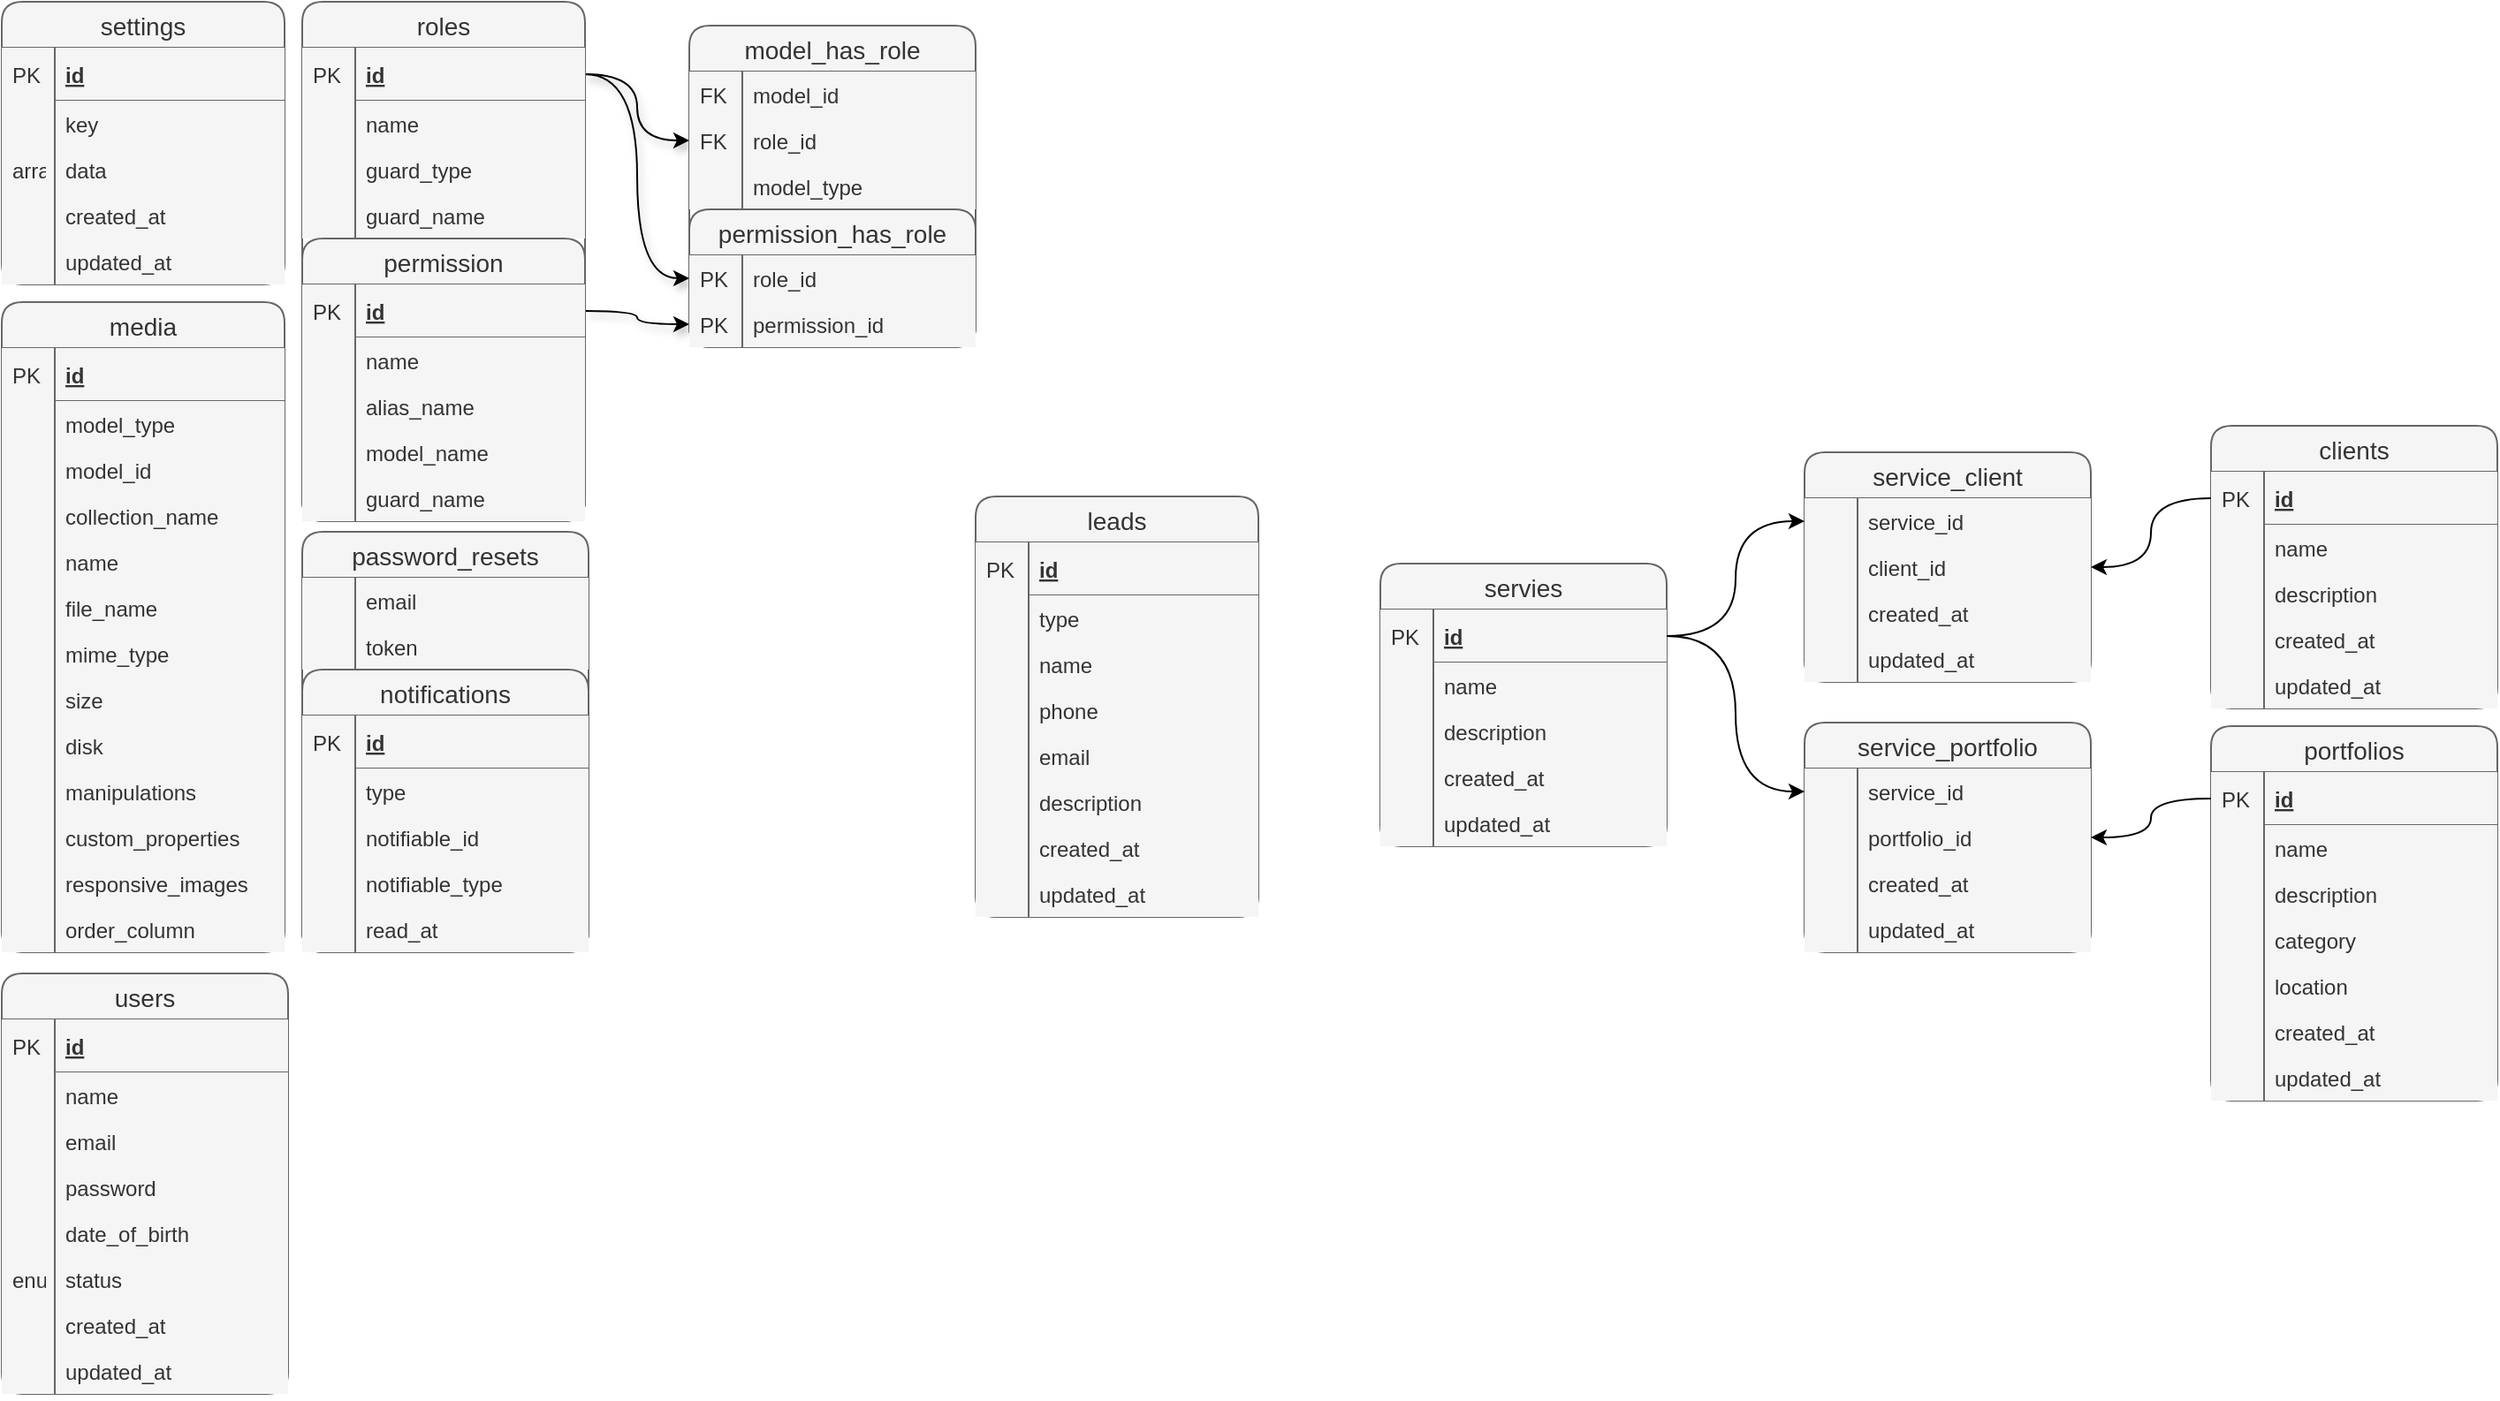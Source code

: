 <mxfile pages="3">
    <diagram id="tAm-Q1vrKD3kaD52ELMw" name="structure">
        <mxGraphModel dx="2152" dy="1218" grid="1" gridSize="10" guides="1" tooltips="1" connect="1" arrows="1" fold="1" page="1" pageScale="1" pageWidth="850" pageHeight="1100" math="0" shadow="0">
            <root>
                <mxCell id="zu2tDFOteG_yooguGcxT-0"/>
                <mxCell id="zu2tDFOteG_yooguGcxT-1" parent="zu2tDFOteG_yooguGcxT-0"/>
                <mxCell id="zu2tDFOteG_yooguGcxT-224" style="edgeStyle=orthogonalEdgeStyle;orthogonalLoop=1;jettySize=auto;html=1;entryX=1;entryY=0.5;entryDx=0;entryDy=0;curved=1;" parent="zu2tDFOteG_yooguGcxT-1" edge="1">
                    <mxGeometry relative="1" as="geometry">
                        <mxPoint x="1100" y="-211" as="targetPoint"/>
                    </mxGeometry>
                </mxCell>
                <mxCell id="zu2tDFOteG_yooguGcxT-143" value="users" style="swimlane;fontStyle=0;childLayout=stackLayout;horizontal=1;startSize=26;fillColor=#f5f5f5;horizontalStack=0;resizeParent=1;resizeParentMax=0;resizeLast=0;collapsible=1;marginBottom=0;swimlaneFillColor=#ffffff;align=center;fontSize=14;strokeColor=#666666;fontColor=#333333;rounded=1;" parent="zu2tDFOteG_yooguGcxT-1" vertex="1">
                    <mxGeometry x="10" y="-550" width="162" height="238" as="geometry"/>
                </mxCell>
                <mxCell id="zu2tDFOteG_yooguGcxT-144" value="id" style="shape=partialRectangle;top=0;left=0;right=0;bottom=1;align=left;verticalAlign=middle;fillColor=#f5f5f5;spacingLeft=34;spacingRight=4;overflow=hidden;rotatable=0;points=[[0,0.5],[1,0.5]];portConstraint=eastwest;dropTarget=0;fontStyle=5;fontSize=12;fontColor=#333333;strokeColor=#666666;rounded=1;" parent="zu2tDFOteG_yooguGcxT-143" vertex="1">
                    <mxGeometry y="26" width="162" height="30" as="geometry"/>
                </mxCell>
                <mxCell id="zu2tDFOteG_yooguGcxT-145" value="PK" style="shape=partialRectangle;top=0;left=0;bottom=0;fillColor=#f5f5f5;align=left;verticalAlign=middle;spacingLeft=4;spacingRight=4;overflow=hidden;rotatable=0;points=[];portConstraint=eastwest;part=1;fontSize=12;fontColor=#333333;strokeColor=#666666;rounded=1;" parent="zu2tDFOteG_yooguGcxT-144" vertex="1" connectable="0">
                    <mxGeometry width="30" height="30" as="geometry"/>
                </mxCell>
                <mxCell id="zu2tDFOteG_yooguGcxT-146" value="name" style="shape=partialRectangle;top=0;left=0;right=0;bottom=0;align=left;verticalAlign=top;fillColor=#f5f5f5;spacingLeft=34;spacingRight=4;overflow=hidden;rotatable=0;points=[[0,0.5],[1,0.5]];portConstraint=eastwest;dropTarget=0;fontSize=12;fontColor=#333333;strokeColor=#666666;rounded=1;" parent="zu2tDFOteG_yooguGcxT-143" vertex="1">
                    <mxGeometry y="56" width="162" height="26" as="geometry"/>
                </mxCell>
                <mxCell id="zu2tDFOteG_yooguGcxT-147" value="" style="shape=partialRectangle;top=0;left=0;bottom=0;fillColor=#f5f5f5;align=left;verticalAlign=top;spacingLeft=4;spacingRight=4;overflow=hidden;rotatable=0;points=[];portConstraint=eastwest;part=1;fontSize=12;fontColor=#333333;strokeColor=#666666;rounded=1;" parent="zu2tDFOteG_yooguGcxT-146" vertex="1" connectable="0">
                    <mxGeometry width="30" height="26" as="geometry"/>
                </mxCell>
                <mxCell id="zu2tDFOteG_yooguGcxT-390" value="email" style="shape=partialRectangle;top=0;left=0;right=0;bottom=0;align=left;verticalAlign=top;fillColor=#f5f5f5;spacingLeft=34;spacingRight=4;overflow=hidden;rotatable=0;points=[[0,0.5],[1,0.5]];portConstraint=eastwest;dropTarget=0;fontSize=12;fontColor=#333333;strokeColor=#666666;rounded=1;" parent="zu2tDFOteG_yooguGcxT-143" vertex="1">
                    <mxGeometry y="82" width="162" height="26" as="geometry"/>
                </mxCell>
                <mxCell id="zu2tDFOteG_yooguGcxT-391" value="" style="shape=partialRectangle;top=0;left=0;bottom=0;fillColor=#f5f5f5;align=left;verticalAlign=top;spacingLeft=4;spacingRight=4;overflow=hidden;rotatable=0;points=[];portConstraint=eastwest;part=1;fontSize=12;fontColor=#333333;strokeColor=#666666;rounded=1;" parent="zu2tDFOteG_yooguGcxT-390" vertex="1" connectable="0">
                    <mxGeometry width="30" height="26" as="geometry"/>
                </mxCell>
                <mxCell id="zu2tDFOteG_yooguGcxT-149" value="password" style="shape=partialRectangle;top=0;left=0;right=0;bottom=0;align=left;verticalAlign=top;fillColor=#f5f5f5;spacingLeft=34;spacingRight=4;overflow=hidden;rotatable=0;points=[[0,0.5],[1,0.5]];portConstraint=eastwest;dropTarget=0;fontSize=12;fontColor=#333333;strokeColor=#666666;rounded=1;" parent="zu2tDFOteG_yooguGcxT-143" vertex="1">
                    <mxGeometry y="108" width="162" height="26" as="geometry"/>
                </mxCell>
                <mxCell id="zu2tDFOteG_yooguGcxT-150" value="" style="shape=partialRectangle;top=0;left=0;bottom=0;fillColor=#f5f5f5;align=left;verticalAlign=top;spacingLeft=4;spacingRight=4;overflow=hidden;rotatable=0;points=[];portConstraint=eastwest;part=1;fontSize=12;fontColor=#333333;strokeColor=#666666;rounded=1;" parent="zu2tDFOteG_yooguGcxT-149" vertex="1" connectable="0">
                    <mxGeometry width="30" height="26" as="geometry"/>
                </mxCell>
                <mxCell id="zu2tDFOteG_yooguGcxT-151" value="date_of_birth" style="shape=partialRectangle;top=0;left=0;right=0;bottom=0;align=left;verticalAlign=top;fillColor=#f5f5f5;spacingLeft=34;spacingRight=4;overflow=hidden;rotatable=0;points=[[0,0.5],[1,0.5]];portConstraint=eastwest;dropTarget=0;fontSize=12;fontColor=#333333;strokeColor=#666666;rounded=1;" parent="zu2tDFOteG_yooguGcxT-143" vertex="1">
                    <mxGeometry y="134" width="162" height="26" as="geometry"/>
                </mxCell>
                <mxCell id="zu2tDFOteG_yooguGcxT-152" value="" style="shape=partialRectangle;top=0;left=0;bottom=0;fillColor=#f5f5f5;align=left;verticalAlign=top;spacingLeft=4;spacingRight=4;overflow=hidden;rotatable=0;points=[];portConstraint=eastwest;part=1;fontSize=12;fontColor=#333333;strokeColor=#666666;rounded=1;" parent="zu2tDFOteG_yooguGcxT-151" vertex="1" connectable="0">
                    <mxGeometry width="30" height="26" as="geometry"/>
                </mxCell>
                <mxCell id="zu2tDFOteG_yooguGcxT-157" value="status" style="shape=partialRectangle;top=0;left=0;right=0;bottom=0;align=left;verticalAlign=top;fillColor=#f5f5f5;spacingLeft=34;spacingRight=4;overflow=hidden;rotatable=0;points=[[0,0.5],[1,0.5]];portConstraint=eastwest;dropTarget=0;fontSize=12;fontColor=#333333;strokeColor=#666666;rounded=1;" parent="zu2tDFOteG_yooguGcxT-143" vertex="1">
                    <mxGeometry y="160" width="162" height="26" as="geometry"/>
                </mxCell>
                <mxCell id="zu2tDFOteG_yooguGcxT-158" value="enum" style="shape=partialRectangle;top=0;left=0;bottom=0;fillColor=#f5f5f5;align=left;verticalAlign=top;spacingLeft=4;spacingRight=4;overflow=hidden;rotatable=0;points=[];portConstraint=eastwest;part=1;fontSize=12;fontColor=#333333;strokeColor=#666666;rounded=1;" parent="zu2tDFOteG_yooguGcxT-157" vertex="1" connectable="0">
                    <mxGeometry width="30" height="26" as="geometry"/>
                </mxCell>
                <mxCell id="zu2tDFOteG_yooguGcxT-159" value="created_at" style="shape=partialRectangle;top=0;left=0;right=0;bottom=0;align=left;verticalAlign=top;fillColor=#f5f5f5;spacingLeft=34;spacingRight=4;overflow=hidden;rotatable=0;points=[[0,0.5],[1,0.5]];portConstraint=eastwest;dropTarget=0;fontSize=12;fontColor=#333333;strokeColor=#666666;rounded=1;" parent="zu2tDFOteG_yooguGcxT-143" vertex="1">
                    <mxGeometry y="186" width="162" height="26" as="geometry"/>
                </mxCell>
                <mxCell id="zu2tDFOteG_yooguGcxT-160" value="" style="shape=partialRectangle;top=0;left=0;bottom=0;fillColor=#f5f5f5;align=left;verticalAlign=top;spacingLeft=4;spacingRight=4;overflow=hidden;rotatable=0;points=[];portConstraint=eastwest;part=1;fontSize=12;fontColor=#333333;strokeColor=#666666;rounded=1;" parent="zu2tDFOteG_yooguGcxT-159" vertex="1" connectable="0">
                    <mxGeometry width="30" height="26" as="geometry"/>
                </mxCell>
                <mxCell id="zu2tDFOteG_yooguGcxT-161" value="updated_at" style="shape=partialRectangle;top=0;left=0;right=0;bottom=0;align=left;verticalAlign=top;fillColor=#f5f5f5;spacingLeft=34;spacingRight=4;overflow=hidden;rotatable=0;points=[[0,0.5],[1,0.5]];portConstraint=eastwest;dropTarget=0;fontSize=12;fontColor=#333333;strokeColor=#666666;rounded=1;" parent="zu2tDFOteG_yooguGcxT-143" vertex="1">
                    <mxGeometry y="212" width="162" height="26" as="geometry"/>
                </mxCell>
                <mxCell id="zu2tDFOteG_yooguGcxT-162" value="" style="shape=partialRectangle;top=0;left=0;bottom=0;fillColor=#f5f5f5;align=left;verticalAlign=top;spacingLeft=4;spacingRight=4;overflow=hidden;rotatable=0;points=[];portConstraint=eastwest;part=1;fontSize=12;fontColor=#333333;strokeColor=#666666;rounded=1;" parent="zu2tDFOteG_yooguGcxT-161" vertex="1" connectable="0">
                    <mxGeometry width="30" height="26" as="geometry"/>
                </mxCell>
                <mxCell id="zu2tDFOteG_yooguGcxT-387" style="edgeStyle=orthogonalEdgeStyle;orthogonalLoop=1;jettySize=auto;html=1;exitX=1;exitY=0.5;exitDx=0;exitDy=0;fillColor=#f5f5f5;strokeColor=#666666;curved=1;" parent="zu2tDFOteG_yooguGcxT-1" edge="1">
                    <mxGeometry relative="1" as="geometry">
                        <mxPoint x="1009.0" y="-202" as="targetPoint"/>
                    </mxGeometry>
                </mxCell>
                <mxCell id="zu2tDFOteG_yooguGcxT-388" style="edgeStyle=orthogonalEdgeStyle;orthogonalLoop=1;jettySize=auto;html=1;fillColor=#f5f5f5;strokeColor=#666666;curved=1;" parent="zu2tDFOteG_yooguGcxT-1" edge="1">
                    <mxGeometry relative="1" as="geometry">
                        <mxPoint x="1009.0" y="-228" as="targetPoint"/>
                    </mxGeometry>
                </mxCell>
                <mxCell id="zu2tDFOteG_yooguGcxT-389" style="edgeStyle=orthogonalEdgeStyle;orthogonalLoop=1;jettySize=auto;html=1;fillColor=#f5f5f5;strokeColor=#666666;curved=1;" parent="zu2tDFOteG_yooguGcxT-1" edge="1">
                    <mxGeometry relative="1" as="geometry">
                        <mxPoint x="1009.0" y="-322" as="targetPoint"/>
                    </mxGeometry>
                </mxCell>
                <mxCell id="2okqT7mB05Z5zsRSW3fy-192" style="edgeStyle=orthogonalEdgeStyle;orthogonalLoop=1;jettySize=auto;html=1;shadow=1;curved=1;" parent="zu2tDFOteG_yooguGcxT-1" source="89" target="64" edge="1">
                    <mxGeometry relative="1" as="geometry"/>
                </mxCell>
                <mxCell id="2okqT7mB05Z5zsRSW3fy-193" style="edgeStyle=orthogonalEdgeStyle;orthogonalLoop=1;jettySize=auto;html=1;entryX=0;entryY=0.5;entryDx=0;entryDy=0;shadow=1;curved=1;" parent="zu2tDFOteG_yooguGcxT-1" source="89" target="69" edge="1">
                    <mxGeometry relative="1" as="geometry"/>
                </mxCell>
                <mxCell id="2okqT7mB05Z5zsRSW3fy-194" style="edgeStyle=orthogonalEdgeStyle;orthogonalLoop=1;jettySize=auto;html=1;shadow=1;curved=1;" parent="zu2tDFOteG_yooguGcxT-1" source="74" target="71" edge="1">
                    <mxGeometry relative="1" as="geometry"/>
                </mxCell>
                <mxCell id="61" value="model_has_role" style="swimlane;fontStyle=0;childLayout=stackLayout;horizontal=1;startSize=26;fillColor=#f5f5f5;horizontalStack=0;resizeParent=1;resizeParentMax=0;resizeLast=0;collapsible=1;marginBottom=0;swimlaneFillColor=#ffffff;align=center;fontSize=14;fontColor=#333333;strokeColor=#666666;rounded=1;" parent="zu2tDFOteG_yooguGcxT-1" vertex="1">
                    <mxGeometry x="399" y="-1086.5" width="162" height="182" as="geometry"/>
                </mxCell>
                <mxCell id="62" value="model_id" style="shape=partialRectangle;top=0;left=0;right=0;bottom=0;align=left;verticalAlign=top;fillColor=#f5f5f5;spacingLeft=34;spacingRight=4;overflow=hidden;rotatable=0;points=[[0,0.5],[1,0.5]];portConstraint=eastwest;dropTarget=0;fontSize=12;fontColor=#333333;strokeColor=#666666;rounded=1;" parent="61" vertex="1">
                    <mxGeometry y="26" width="162" height="26" as="geometry"/>
                </mxCell>
                <mxCell id="63" value="FK" style="shape=partialRectangle;top=0;left=0;bottom=0;fillColor=#f5f5f5;align=left;verticalAlign=top;spacingLeft=4;spacingRight=4;overflow=hidden;rotatable=0;points=[];portConstraint=eastwest;part=1;fontSize=12;fontColor=#333333;strokeColor=#666666;rounded=1;" parent="62" vertex="1" connectable="0">
                    <mxGeometry width="30" height="26" as="geometry"/>
                </mxCell>
                <mxCell id="64" value="role_id" style="shape=partialRectangle;top=0;left=0;right=0;bottom=0;align=left;verticalAlign=top;fillColor=#f5f5f5;spacingLeft=34;spacingRight=4;overflow=hidden;rotatable=0;points=[[0,0.5],[1,0.5]];portConstraint=eastwest;dropTarget=0;fontSize=12;fontColor=#333333;strokeColor=#666666;rounded=1;" parent="61" vertex="1">
                    <mxGeometry y="52" width="162" height="26" as="geometry"/>
                </mxCell>
                <mxCell id="65" value="FK" style="shape=partialRectangle;top=0;left=0;bottom=0;fillColor=#f5f5f5;align=left;verticalAlign=top;spacingLeft=4;spacingRight=4;overflow=hidden;rotatable=0;points=[];portConstraint=eastwest;part=1;fontSize=12;fontColor=#333333;strokeColor=#666666;rounded=1;" parent="64" vertex="1" connectable="0">
                    <mxGeometry width="30" height="26" as="geometry"/>
                </mxCell>
                <mxCell id="66" value="model_type" style="shape=partialRectangle;top=0;left=0;right=0;bottom=0;align=left;verticalAlign=top;fillColor=#f5f5f5;spacingLeft=34;spacingRight=4;overflow=hidden;rotatable=0;points=[[0,0.5],[1,0.5]];portConstraint=eastwest;dropTarget=0;fontSize=12;fontColor=#333333;strokeColor=#666666;rounded=1;" parent="61" vertex="1">
                    <mxGeometry y="78" width="162" height="26" as="geometry"/>
                </mxCell>
                <mxCell id="67" value="" style="shape=partialRectangle;top=0;left=0;bottom=0;fillColor=#f5f5f5;align=left;verticalAlign=top;spacingLeft=4;spacingRight=4;overflow=hidden;rotatable=0;points=[];portConstraint=eastwest;part=1;fontSize=12;fontColor=#333333;strokeColor=#666666;rounded=1;" parent="66" vertex="1" connectable="0">
                    <mxGeometry width="30" height="26" as="geometry"/>
                </mxCell>
                <mxCell id="68" value="permission_has_role" style="swimlane;fontStyle=0;childLayout=stackLayout;horizontal=1;startSize=26;fillColor=#f5f5f5;horizontalStack=0;resizeParent=1;resizeParentMax=0;resizeLast=0;collapsible=1;marginBottom=0;swimlaneFillColor=#ffffff;align=center;fontSize=14;fontColor=#333333;strokeColor=#666666;rounded=1;" parent="61" vertex="1">
                    <mxGeometry y="104" width="162" height="78" as="geometry"/>
                </mxCell>
                <mxCell id="69" value="role_id" style="shape=partialRectangle;top=0;left=0;right=0;bottom=0;align=left;verticalAlign=top;fillColor=#f5f5f5;spacingLeft=34;spacingRight=4;overflow=hidden;rotatable=0;points=[[0,0.5],[1,0.5]];portConstraint=eastwest;dropTarget=0;fontSize=12;fontColor=#333333;strokeColor=#666666;rounded=1;" parent="68" vertex="1">
                    <mxGeometry y="26" width="162" height="26" as="geometry"/>
                </mxCell>
                <mxCell id="70" value="PK" style="shape=partialRectangle;top=0;left=0;bottom=0;fillColor=#f5f5f5;align=left;verticalAlign=top;spacingLeft=4;spacingRight=4;overflow=hidden;rotatable=0;points=[];portConstraint=eastwest;part=1;fontSize=12;fontColor=#333333;strokeColor=#666666;rounded=1;" parent="69" vertex="1" connectable="0">
                    <mxGeometry width="30" height="26" as="geometry"/>
                </mxCell>
                <mxCell id="71" value="permission_id" style="shape=partialRectangle;top=0;left=0;right=0;bottom=0;align=left;verticalAlign=top;fillColor=#f5f5f5;spacingLeft=34;spacingRight=4;overflow=hidden;rotatable=0;points=[[0,0.5],[1,0.5]];portConstraint=eastwest;dropTarget=0;fontSize=12;fontColor=#333333;strokeColor=#666666;rounded=1;" parent="68" vertex="1">
                    <mxGeometry y="52" width="162" height="26" as="geometry"/>
                </mxCell>
                <mxCell id="72" value="PK" style="shape=partialRectangle;top=0;left=0;bottom=0;fillColor=#f5f5f5;align=left;verticalAlign=top;spacingLeft=4;spacingRight=4;overflow=hidden;rotatable=0;points=[];portConstraint=eastwest;part=1;fontSize=12;fontColor=#333333;strokeColor=#666666;rounded=1;" parent="71" vertex="1" connectable="0">
                    <mxGeometry width="30" height="26" as="geometry"/>
                </mxCell>
                <mxCell id="88" value="roles" style="swimlane;fontStyle=0;childLayout=stackLayout;horizontal=1;startSize=26;fillColor=#f5f5f5;horizontalStack=0;resizeParent=1;resizeParentMax=0;resizeLast=0;collapsible=1;marginBottom=0;swimlaneFillColor=#ffffff;align=center;fontSize=14;fontColor=#333333;strokeColor=#666666;rounded=1;" parent="zu2tDFOteG_yooguGcxT-1" vertex="1">
                    <mxGeometry x="180" y="-1100" width="160" height="294" as="geometry"/>
                </mxCell>
                <mxCell id="89" value="id" style="shape=partialRectangle;top=0;left=0;right=0;bottom=1;align=left;verticalAlign=middle;fillColor=#f5f5f5;spacingLeft=34;spacingRight=4;overflow=hidden;rotatable=0;points=[[0,0.5],[1,0.5]];portConstraint=eastwest;dropTarget=0;fontStyle=5;fontSize=12;fontColor=#333333;strokeColor=#666666;rounded=1;" parent="88" vertex="1">
                    <mxGeometry y="26" width="160" height="30" as="geometry"/>
                </mxCell>
                <mxCell id="90" value="PK" style="shape=partialRectangle;top=0;left=0;bottom=0;fillColor=#f5f5f5;align=left;verticalAlign=middle;spacingLeft=4;spacingRight=4;overflow=hidden;rotatable=0;points=[];portConstraint=eastwest;part=1;fontSize=12;fontColor=#333333;strokeColor=#666666;rounded=1;" parent="89" vertex="1" connectable="0">
                    <mxGeometry width="30" height="30" as="geometry"/>
                </mxCell>
                <mxCell id="91" value="name" style="shape=partialRectangle;top=0;left=0;right=0;bottom=0;align=left;verticalAlign=top;fillColor=#f5f5f5;spacingLeft=34;spacingRight=4;overflow=hidden;rotatable=0;points=[[0,0.5],[1,0.5]];portConstraint=eastwest;dropTarget=0;fontSize=12;fontColor=#333333;strokeColor=#666666;rounded=1;" parent="88" vertex="1">
                    <mxGeometry y="56" width="160" height="26" as="geometry"/>
                </mxCell>
                <mxCell id="92" value="" style="shape=partialRectangle;top=0;left=0;bottom=0;fillColor=#f5f5f5;align=left;verticalAlign=top;spacingLeft=4;spacingRight=4;overflow=hidden;rotatable=0;points=[];portConstraint=eastwest;part=1;fontSize=12;fontColor=#333333;strokeColor=#666666;rounded=1;" parent="91" vertex="1" connectable="0">
                    <mxGeometry width="30" height="26" as="geometry"/>
                </mxCell>
                <mxCell id="93" value="guard_type" style="shape=partialRectangle;top=0;left=0;right=0;bottom=0;align=left;verticalAlign=top;fillColor=#f5f5f5;spacingLeft=34;spacingRight=4;overflow=hidden;rotatable=0;points=[[0,0.5],[1,0.5]];portConstraint=eastwest;dropTarget=0;fontSize=12;fontColor=#333333;strokeColor=#666666;rounded=1;" parent="88" vertex="1">
                    <mxGeometry y="82" width="160" height="26" as="geometry"/>
                </mxCell>
                <mxCell id="94" value="" style="shape=partialRectangle;top=0;left=0;bottom=0;fillColor=#f5f5f5;align=left;verticalAlign=top;spacingLeft=4;spacingRight=4;overflow=hidden;rotatable=0;points=[];portConstraint=eastwest;part=1;fontSize=12;fontColor=#333333;strokeColor=#666666;rounded=1;" parent="93" vertex="1" connectable="0">
                    <mxGeometry width="30" height="26" as="geometry"/>
                </mxCell>
                <mxCell id="95" value="guard_name" style="shape=partialRectangle;top=0;left=0;right=0;bottom=0;align=left;verticalAlign=top;fillColor=#f5f5f5;spacingLeft=34;spacingRight=4;overflow=hidden;rotatable=0;points=[[0,0.5],[1,0.5]];portConstraint=eastwest;dropTarget=0;fontSize=12;fontColor=#333333;strokeColor=#666666;rounded=1;" parent="88" vertex="1">
                    <mxGeometry y="108" width="160" height="26" as="geometry"/>
                </mxCell>
                <mxCell id="96" value="" style="shape=partialRectangle;top=0;left=0;bottom=0;fillColor=#f5f5f5;align=left;verticalAlign=top;spacingLeft=4;spacingRight=4;overflow=hidden;rotatable=0;points=[];portConstraint=eastwest;part=1;fontSize=12;fontColor=#333333;strokeColor=#666666;rounded=1;" parent="95" vertex="1" connectable="0">
                    <mxGeometry width="30" height="26" as="geometry"/>
                </mxCell>
                <mxCell id="73" value="permission" style="swimlane;fontStyle=0;childLayout=stackLayout;horizontal=1;startSize=26;fillColor=#f5f5f5;horizontalStack=0;resizeParent=1;resizeParentMax=0;resizeLast=0;collapsible=1;marginBottom=0;swimlaneFillColor=#ffffff;align=center;fontSize=14;fontColor=#333333;strokeColor=#666666;rounded=1;" parent="88" vertex="1">
                    <mxGeometry y="134" width="160" height="160" as="geometry"/>
                </mxCell>
                <mxCell id="74" value="id" style="shape=partialRectangle;top=0;left=0;right=0;bottom=1;align=left;verticalAlign=middle;fillColor=#f5f5f5;spacingLeft=34;spacingRight=4;overflow=hidden;rotatable=0;points=[[0,0.5],[1,0.5]];portConstraint=eastwest;dropTarget=0;fontStyle=5;fontSize=12;fontColor=#333333;strokeColor=#666666;rounded=1;" parent="73" vertex="1">
                    <mxGeometry y="26" width="160" height="30" as="geometry"/>
                </mxCell>
                <mxCell id="75" value="PK" style="shape=partialRectangle;top=0;left=0;bottom=0;fillColor=#f5f5f5;align=left;verticalAlign=middle;spacingLeft=4;spacingRight=4;overflow=hidden;rotatable=0;points=[];portConstraint=eastwest;part=1;fontSize=12;fontColor=#333333;strokeColor=#666666;rounded=1;" parent="74" vertex="1" connectable="0">
                    <mxGeometry width="30" height="30" as="geometry"/>
                </mxCell>
                <mxCell id="76" value="name" style="shape=partialRectangle;top=0;left=0;right=0;bottom=0;align=left;verticalAlign=top;fillColor=#f5f5f5;spacingLeft=34;spacingRight=4;overflow=hidden;rotatable=0;points=[[0,0.5],[1,0.5]];portConstraint=eastwest;dropTarget=0;fontSize=12;fontColor=#333333;strokeColor=#666666;rounded=1;" parent="73" vertex="1">
                    <mxGeometry y="56" width="160" height="26" as="geometry"/>
                </mxCell>
                <mxCell id="77" value="" style="shape=partialRectangle;top=0;left=0;bottom=0;fillColor=#f5f5f5;align=left;verticalAlign=top;spacingLeft=4;spacingRight=4;overflow=hidden;rotatable=0;points=[];portConstraint=eastwest;part=1;fontSize=12;fontColor=#333333;strokeColor=#666666;rounded=1;" parent="76" vertex="1" connectable="0">
                    <mxGeometry width="30" height="26" as="geometry"/>
                </mxCell>
                <mxCell id="78" value="alias_name" style="shape=partialRectangle;top=0;left=0;right=0;bottom=0;align=left;verticalAlign=top;fillColor=#f5f5f5;spacingLeft=34;spacingRight=4;overflow=hidden;rotatable=0;points=[[0,0.5],[1,0.5]];portConstraint=eastwest;dropTarget=0;fontSize=12;fontColor=#333333;strokeColor=#666666;rounded=1;" parent="73" vertex="1">
                    <mxGeometry y="82" width="160" height="26" as="geometry"/>
                </mxCell>
                <mxCell id="79" value="" style="shape=partialRectangle;top=0;left=0;bottom=0;fillColor=#f5f5f5;align=left;verticalAlign=top;spacingLeft=4;spacingRight=4;overflow=hidden;rotatable=0;points=[];portConstraint=eastwest;part=1;fontSize=12;fontColor=#333333;strokeColor=#666666;rounded=1;" parent="78" vertex="1" connectable="0">
                    <mxGeometry width="30" height="26" as="geometry"/>
                </mxCell>
                <mxCell id="80" value="model_name" style="shape=partialRectangle;top=0;left=0;right=0;bottom=0;align=left;verticalAlign=top;fillColor=#f5f5f5;spacingLeft=34;spacingRight=4;overflow=hidden;rotatable=0;points=[[0,0.5],[1,0.5]];portConstraint=eastwest;dropTarget=0;fontSize=12;fontColor=#333333;strokeColor=#666666;rounded=1;" parent="73" vertex="1">
                    <mxGeometry y="108" width="160" height="26" as="geometry"/>
                </mxCell>
                <mxCell id="81" value="" style="shape=partialRectangle;top=0;left=0;bottom=0;fillColor=#f5f5f5;align=left;verticalAlign=top;spacingLeft=4;spacingRight=4;overflow=hidden;rotatable=0;points=[];portConstraint=eastwest;part=1;fontSize=12;fontColor=#333333;strokeColor=#666666;rounded=1;" parent="80" vertex="1" connectable="0">
                    <mxGeometry width="30" height="26" as="geometry"/>
                </mxCell>
                <mxCell id="82" value="guard_name" style="shape=partialRectangle;top=0;left=0;right=0;bottom=0;align=left;verticalAlign=top;fillColor=#f5f5f5;spacingLeft=34;spacingRight=4;overflow=hidden;rotatable=0;points=[[0,0.5],[1,0.5]];portConstraint=eastwest;dropTarget=0;fontSize=12;fontColor=#333333;strokeColor=#666666;rounded=1;" parent="73" vertex="1">
                    <mxGeometry y="134" width="160" height="26" as="geometry"/>
                </mxCell>
                <mxCell id="83" value="" style="shape=partialRectangle;top=0;left=0;bottom=0;fillColor=#f5f5f5;align=left;verticalAlign=top;spacingLeft=4;spacingRight=4;overflow=hidden;rotatable=0;points=[];portConstraint=eastwest;part=1;fontSize=12;fontColor=#333333;strokeColor=#666666;rounded=1;" parent="82" vertex="1" connectable="0">
                    <mxGeometry width="30" height="26" as="geometry"/>
                </mxCell>
                <mxCell id="zu2tDFOteG_yooguGcxT-49" value="settings" style="swimlane;fontStyle=0;childLayout=stackLayout;horizontal=1;startSize=26;fillColor=#f5f5f5;horizontalStack=0;resizeParent=1;resizeParentMax=0;resizeLast=0;collapsible=1;marginBottom=0;swimlaneFillColor=#ffffff;align=center;fontSize=14;fontColor=#333333;strokeColor=#666666;rounded=1;" parent="zu2tDFOteG_yooguGcxT-1" vertex="1">
                    <mxGeometry x="10" y="-1100" width="160" height="160" as="geometry">
                        <mxRectangle x="500" y="340" width="60" height="26" as="alternateBounds"/>
                    </mxGeometry>
                </mxCell>
                <mxCell id="zu2tDFOteG_yooguGcxT-50" value="id" style="shape=partialRectangle;top=0;left=0;right=0;bottom=1;align=left;verticalAlign=middle;fillColor=#f5f5f5;spacingLeft=34;spacingRight=4;overflow=hidden;rotatable=0;points=[[0,0.5],[1,0.5]];portConstraint=eastwest;dropTarget=0;fontStyle=5;fontSize=12;fontColor=#333333;strokeColor=#666666;rounded=1;" parent="zu2tDFOteG_yooguGcxT-49" vertex="1">
                    <mxGeometry y="26" width="160" height="30" as="geometry"/>
                </mxCell>
                <mxCell id="zu2tDFOteG_yooguGcxT-51" value="PK" style="shape=partialRectangle;top=0;left=0;bottom=0;fillColor=#f5f5f5;align=left;verticalAlign=middle;spacingLeft=4;spacingRight=4;overflow=hidden;rotatable=0;points=[];portConstraint=eastwest;part=1;fontSize=12;fontColor=#333333;strokeColor=#666666;rounded=1;" parent="zu2tDFOteG_yooguGcxT-50" vertex="1" connectable="0">
                    <mxGeometry width="30" height="30" as="geometry"/>
                </mxCell>
                <mxCell id="zu2tDFOteG_yooguGcxT-52" value="key" style="shape=partialRectangle;top=0;left=0;right=0;bottom=0;align=left;verticalAlign=top;fillColor=#f5f5f5;spacingLeft=34;spacingRight=4;overflow=hidden;rotatable=0;points=[[0,0.5],[1,0.5]];portConstraint=eastwest;dropTarget=0;fontSize=12;fontColor=#333333;strokeColor=#666666;rounded=1;" parent="zu2tDFOteG_yooguGcxT-49" vertex="1">
                    <mxGeometry y="56" width="160" height="26" as="geometry"/>
                </mxCell>
                <mxCell id="zu2tDFOteG_yooguGcxT-53" value="" style="shape=partialRectangle;top=0;left=0;bottom=0;fillColor=#f5f5f5;align=left;verticalAlign=top;spacingLeft=4;spacingRight=4;overflow=hidden;rotatable=0;points=[];portConstraint=eastwest;part=1;fontSize=12;fontColor=#333333;strokeColor=#666666;rounded=1;" parent="zu2tDFOteG_yooguGcxT-52" vertex="1" connectable="0">
                    <mxGeometry width="30" height="26" as="geometry"/>
                </mxCell>
                <mxCell id="zu2tDFOteG_yooguGcxT-56" value="data" style="shape=partialRectangle;top=0;left=0;right=0;bottom=0;align=left;verticalAlign=top;fillColor=#f5f5f5;spacingLeft=34;spacingRight=4;overflow=hidden;rotatable=0;points=[[0,0.5],[1,0.5]];portConstraint=eastwest;dropTarget=0;fontSize=12;fontColor=#333333;strokeColor=#666666;rounded=1;" parent="zu2tDFOteG_yooguGcxT-49" vertex="1">
                    <mxGeometry y="82" width="160" height="26" as="geometry"/>
                </mxCell>
                <mxCell id="zu2tDFOteG_yooguGcxT-57" value="array" style="shape=partialRectangle;top=0;left=0;bottom=0;fillColor=#f5f5f5;align=left;verticalAlign=top;spacingLeft=4;spacingRight=4;overflow=hidden;rotatable=0;points=[];portConstraint=eastwest;part=1;fontSize=12;fontColor=#333333;strokeColor=#666666;rounded=1;" parent="zu2tDFOteG_yooguGcxT-56" vertex="1" connectable="0">
                    <mxGeometry width="30" height="26" as="geometry"/>
                </mxCell>
                <mxCell id="zu2tDFOteG_yooguGcxT-58" value="created_at" style="shape=partialRectangle;top=0;left=0;right=0;bottom=0;align=left;verticalAlign=top;fillColor=#f5f5f5;spacingLeft=34;spacingRight=4;overflow=hidden;rotatable=0;points=[[0,0.5],[1,0.5]];portConstraint=eastwest;dropTarget=0;fontSize=12;fontColor=#333333;strokeColor=#666666;rounded=1;" parent="zu2tDFOteG_yooguGcxT-49" vertex="1">
                    <mxGeometry y="108" width="160" height="26" as="geometry"/>
                </mxCell>
                <mxCell id="zu2tDFOteG_yooguGcxT-59" value="" style="shape=partialRectangle;top=0;left=0;bottom=0;fillColor=#f5f5f5;align=left;verticalAlign=top;spacingLeft=4;spacingRight=4;overflow=hidden;rotatable=0;points=[];portConstraint=eastwest;part=1;fontSize=12;fontColor=#333333;strokeColor=#666666;rounded=1;" parent="zu2tDFOteG_yooguGcxT-58" vertex="1" connectable="0">
                    <mxGeometry width="30" height="26" as="geometry"/>
                </mxCell>
                <mxCell id="zu2tDFOteG_yooguGcxT-60" value="updated_at" style="shape=partialRectangle;top=0;left=0;right=0;bottom=0;align=left;verticalAlign=top;fillColor=#f5f5f5;spacingLeft=34;spacingRight=4;overflow=hidden;rotatable=0;points=[[0,0.5],[1,0.5]];portConstraint=eastwest;dropTarget=0;fontSize=12;fontColor=#333333;strokeColor=#666666;rounded=1;" parent="zu2tDFOteG_yooguGcxT-49" vertex="1">
                    <mxGeometry y="134" width="160" height="26" as="geometry"/>
                </mxCell>
                <mxCell id="zu2tDFOteG_yooguGcxT-61" value="" style="shape=partialRectangle;top=0;left=0;bottom=0;fillColor=#f5f5f5;align=left;verticalAlign=top;spacingLeft=4;spacingRight=4;overflow=hidden;rotatable=0;points=[];portConstraint=eastwest;part=1;fontSize=12;fontColor=#333333;strokeColor=#666666;rounded=1;" parent="zu2tDFOteG_yooguGcxT-60" vertex="1" connectable="0">
                    <mxGeometry width="30" height="26" as="geometry"/>
                </mxCell>
                <mxCell id="zu2tDFOteG_yooguGcxT-22" value="media" style="swimlane;fontStyle=0;childLayout=stackLayout;horizontal=1;startSize=26;fillColor=#f5f5f5;horizontalStack=0;resizeParent=1;resizeParentMax=0;resizeLast=0;collapsible=1;marginBottom=0;swimlaneFillColor=#ffffff;align=center;fontSize=14;fontColor=#333333;strokeColor=#666666;rounded=1;" parent="zu2tDFOteG_yooguGcxT-1" vertex="1">
                    <mxGeometry x="10" y="-930" width="160" height="368" as="geometry"/>
                </mxCell>
                <mxCell id="zu2tDFOteG_yooguGcxT-23" value="id" style="shape=partialRectangle;top=0;left=0;right=0;bottom=1;align=left;verticalAlign=middle;fillColor=#f5f5f5;spacingLeft=34;spacingRight=4;overflow=hidden;rotatable=0;points=[[0,0.5],[1,0.5]];portConstraint=eastwest;dropTarget=0;fontStyle=5;fontSize=12;fontColor=#333333;strokeColor=#666666;rounded=1;" parent="zu2tDFOteG_yooguGcxT-22" vertex="1">
                    <mxGeometry y="26" width="160" height="30" as="geometry"/>
                </mxCell>
                <mxCell id="zu2tDFOteG_yooguGcxT-24" value="PK" style="shape=partialRectangle;top=0;left=0;bottom=0;fillColor=#f5f5f5;align=left;verticalAlign=middle;spacingLeft=4;spacingRight=4;overflow=hidden;rotatable=0;points=[];portConstraint=eastwest;part=1;fontSize=12;fontColor=#333333;strokeColor=#666666;rounded=1;" parent="zu2tDFOteG_yooguGcxT-23" vertex="1" connectable="0">
                    <mxGeometry width="30" height="30" as="geometry"/>
                </mxCell>
                <mxCell id="zu2tDFOteG_yooguGcxT-25" value="model_type" style="shape=partialRectangle;top=0;left=0;right=0;bottom=0;align=left;verticalAlign=top;fillColor=#f5f5f5;spacingLeft=34;spacingRight=4;overflow=hidden;rotatable=0;points=[[0,0.5],[1,0.5]];portConstraint=eastwest;dropTarget=0;fontSize=12;fontColor=#333333;strokeColor=#666666;rounded=1;" parent="zu2tDFOteG_yooguGcxT-22" vertex="1">
                    <mxGeometry y="56" width="160" height="26" as="geometry"/>
                </mxCell>
                <mxCell id="zu2tDFOteG_yooguGcxT-26" value="" style="shape=partialRectangle;top=0;left=0;bottom=0;fillColor=#f5f5f5;align=left;verticalAlign=top;spacingLeft=4;spacingRight=4;overflow=hidden;rotatable=0;points=[];portConstraint=eastwest;part=1;fontSize=12;fontColor=#333333;strokeColor=#666666;rounded=1;" parent="zu2tDFOteG_yooguGcxT-25" vertex="1" connectable="0">
                    <mxGeometry width="30" height="26" as="geometry"/>
                </mxCell>
                <mxCell id="zu2tDFOteG_yooguGcxT-27" value="model_id" style="shape=partialRectangle;top=0;left=0;right=0;bottom=0;align=left;verticalAlign=top;fillColor=#f5f5f5;spacingLeft=34;spacingRight=4;overflow=hidden;rotatable=0;points=[[0,0.5],[1,0.5]];portConstraint=eastwest;dropTarget=0;fontSize=12;fontColor=#333333;strokeColor=#666666;rounded=1;" parent="zu2tDFOteG_yooguGcxT-22" vertex="1">
                    <mxGeometry y="82" width="160" height="26" as="geometry"/>
                </mxCell>
                <mxCell id="zu2tDFOteG_yooguGcxT-28" value="" style="shape=partialRectangle;top=0;left=0;bottom=0;fillColor=#f5f5f5;align=left;verticalAlign=top;spacingLeft=4;spacingRight=4;overflow=hidden;rotatable=0;points=[];portConstraint=eastwest;part=1;fontSize=12;fontColor=#333333;strokeColor=#666666;rounded=1;" parent="zu2tDFOteG_yooguGcxT-27" vertex="1" connectable="0">
                    <mxGeometry width="30" height="26" as="geometry"/>
                </mxCell>
                <mxCell id="zu2tDFOteG_yooguGcxT-29" value="collection_name" style="shape=partialRectangle;top=0;left=0;right=0;bottom=0;align=left;verticalAlign=top;fillColor=#f5f5f5;spacingLeft=34;spacingRight=4;overflow=hidden;rotatable=0;points=[[0,0.5],[1,0.5]];portConstraint=eastwest;dropTarget=0;fontSize=12;fontColor=#333333;strokeColor=#666666;rounded=1;" parent="zu2tDFOteG_yooguGcxT-22" vertex="1">
                    <mxGeometry y="108" width="160" height="26" as="geometry"/>
                </mxCell>
                <mxCell id="zu2tDFOteG_yooguGcxT-30" value="" style="shape=partialRectangle;top=0;left=0;bottom=0;fillColor=#f5f5f5;align=left;verticalAlign=top;spacingLeft=4;spacingRight=4;overflow=hidden;rotatable=0;points=[];portConstraint=eastwest;part=1;fontSize=12;fontColor=#333333;strokeColor=#666666;rounded=1;" parent="zu2tDFOteG_yooguGcxT-29" vertex="1" connectable="0">
                    <mxGeometry width="30" height="26" as="geometry"/>
                </mxCell>
                <mxCell id="zu2tDFOteG_yooguGcxT-31" value="name" style="shape=partialRectangle;top=0;left=0;right=0;bottom=0;align=left;verticalAlign=top;fillColor=#f5f5f5;spacingLeft=34;spacingRight=4;overflow=hidden;rotatable=0;points=[[0,0.5],[1,0.5]];portConstraint=eastwest;dropTarget=0;fontSize=12;fontColor=#333333;strokeColor=#666666;rounded=1;" parent="zu2tDFOteG_yooguGcxT-22" vertex="1">
                    <mxGeometry y="134" width="160" height="26" as="geometry"/>
                </mxCell>
                <mxCell id="zu2tDFOteG_yooguGcxT-32" value="" style="shape=partialRectangle;top=0;left=0;bottom=0;fillColor=#f5f5f5;align=left;verticalAlign=top;spacingLeft=4;spacingRight=4;overflow=hidden;rotatable=0;points=[];portConstraint=eastwest;part=1;fontSize=12;fontColor=#333333;strokeColor=#666666;rounded=1;" parent="zu2tDFOteG_yooguGcxT-31" vertex="1" connectable="0">
                    <mxGeometry width="30" height="26" as="geometry"/>
                </mxCell>
                <mxCell id="zu2tDFOteG_yooguGcxT-33" value="file_name" style="shape=partialRectangle;top=0;left=0;right=0;bottom=0;align=left;verticalAlign=top;fillColor=#f5f5f5;spacingLeft=34;spacingRight=4;overflow=hidden;rotatable=0;points=[[0,0.5],[1,0.5]];portConstraint=eastwest;dropTarget=0;fontSize=12;fontColor=#333333;strokeColor=#666666;rounded=1;" parent="zu2tDFOteG_yooguGcxT-22" vertex="1">
                    <mxGeometry y="160" width="160" height="26" as="geometry"/>
                </mxCell>
                <mxCell id="zu2tDFOteG_yooguGcxT-34" value="" style="shape=partialRectangle;top=0;left=0;bottom=0;fillColor=#f5f5f5;align=left;verticalAlign=top;spacingLeft=4;spacingRight=4;overflow=hidden;rotatable=0;points=[];portConstraint=eastwest;part=1;fontSize=12;fontColor=#333333;strokeColor=#666666;rounded=1;" parent="zu2tDFOteG_yooguGcxT-33" vertex="1" connectable="0">
                    <mxGeometry width="30" height="26" as="geometry"/>
                </mxCell>
                <mxCell id="zu2tDFOteG_yooguGcxT-35" value="mime_type" style="shape=partialRectangle;top=0;left=0;right=0;bottom=0;align=left;verticalAlign=top;fillColor=#f5f5f5;spacingLeft=34;spacingRight=4;overflow=hidden;rotatable=0;points=[[0,0.5],[1,0.5]];portConstraint=eastwest;dropTarget=0;fontSize=12;fontColor=#333333;strokeColor=#666666;rounded=1;" parent="zu2tDFOteG_yooguGcxT-22" vertex="1">
                    <mxGeometry y="186" width="160" height="26" as="geometry"/>
                </mxCell>
                <mxCell id="zu2tDFOteG_yooguGcxT-36" value="" style="shape=partialRectangle;top=0;left=0;bottom=0;fillColor=#f5f5f5;align=left;verticalAlign=top;spacingLeft=4;spacingRight=4;overflow=hidden;rotatable=0;points=[];portConstraint=eastwest;part=1;fontSize=12;fontColor=#333333;strokeColor=#666666;rounded=1;" parent="zu2tDFOteG_yooguGcxT-35" vertex="1" connectable="0">
                    <mxGeometry width="30" height="26" as="geometry"/>
                </mxCell>
                <mxCell id="zu2tDFOteG_yooguGcxT-37" value="size" style="shape=partialRectangle;top=0;left=0;right=0;bottom=0;align=left;verticalAlign=top;fillColor=#f5f5f5;spacingLeft=34;spacingRight=4;overflow=hidden;rotatable=0;points=[[0,0.5],[1,0.5]];portConstraint=eastwest;dropTarget=0;fontSize=12;fontColor=#333333;strokeColor=#666666;rounded=1;" parent="zu2tDFOteG_yooguGcxT-22" vertex="1">
                    <mxGeometry y="212" width="160" height="26" as="geometry"/>
                </mxCell>
                <mxCell id="zu2tDFOteG_yooguGcxT-38" value="" style="shape=partialRectangle;top=0;left=0;bottom=0;fillColor=#f5f5f5;align=left;verticalAlign=top;spacingLeft=4;spacingRight=4;overflow=hidden;rotatable=0;points=[];portConstraint=eastwest;part=1;fontSize=12;fontColor=#333333;strokeColor=#666666;rounded=1;" parent="zu2tDFOteG_yooguGcxT-37" vertex="1" connectable="0">
                    <mxGeometry width="30" height="26" as="geometry"/>
                </mxCell>
                <mxCell id="zu2tDFOteG_yooguGcxT-39" value="disk" style="shape=partialRectangle;top=0;left=0;right=0;bottom=0;align=left;verticalAlign=top;fillColor=#f5f5f5;spacingLeft=34;spacingRight=4;overflow=hidden;rotatable=0;points=[[0,0.5],[1,0.5]];portConstraint=eastwest;dropTarget=0;fontSize=12;fontColor=#333333;strokeColor=#666666;rounded=1;" parent="zu2tDFOteG_yooguGcxT-22" vertex="1">
                    <mxGeometry y="238" width="160" height="26" as="geometry"/>
                </mxCell>
                <mxCell id="zu2tDFOteG_yooguGcxT-40" value="" style="shape=partialRectangle;top=0;left=0;bottom=0;fillColor=#f5f5f5;align=left;verticalAlign=top;spacingLeft=4;spacingRight=4;overflow=hidden;rotatable=0;points=[];portConstraint=eastwest;part=1;fontSize=12;fontColor=#333333;strokeColor=#666666;rounded=1;" parent="zu2tDFOteG_yooguGcxT-39" vertex="1" connectable="0">
                    <mxGeometry width="30" height="26" as="geometry"/>
                </mxCell>
                <mxCell id="zu2tDFOteG_yooguGcxT-41" value="manipulations" style="shape=partialRectangle;top=0;left=0;right=0;bottom=0;align=left;verticalAlign=top;fillColor=#f5f5f5;spacingLeft=34;spacingRight=4;overflow=hidden;rotatable=0;points=[[0,0.5],[1,0.5]];portConstraint=eastwest;dropTarget=0;fontSize=12;fontColor=#333333;strokeColor=#666666;rounded=1;" parent="zu2tDFOteG_yooguGcxT-22" vertex="1">
                    <mxGeometry y="264" width="160" height="26" as="geometry"/>
                </mxCell>
                <mxCell id="zu2tDFOteG_yooguGcxT-42" value="" style="shape=partialRectangle;top=0;left=0;bottom=0;fillColor=#f5f5f5;align=left;verticalAlign=top;spacingLeft=4;spacingRight=4;overflow=hidden;rotatable=0;points=[];portConstraint=eastwest;part=1;fontSize=12;fontColor=#333333;strokeColor=#666666;rounded=1;" parent="zu2tDFOteG_yooguGcxT-41" vertex="1" connectable="0">
                    <mxGeometry width="30" height="26" as="geometry"/>
                </mxCell>
                <mxCell id="zu2tDFOteG_yooguGcxT-43" value="custom_properties" style="shape=partialRectangle;top=0;left=0;right=0;bottom=0;align=left;verticalAlign=top;fillColor=#f5f5f5;spacingLeft=34;spacingRight=4;overflow=hidden;rotatable=0;points=[[0,0.5],[1,0.5]];portConstraint=eastwest;dropTarget=0;fontSize=12;fontColor=#333333;strokeColor=#666666;rounded=1;" parent="zu2tDFOteG_yooguGcxT-22" vertex="1">
                    <mxGeometry y="290" width="160" height="26" as="geometry"/>
                </mxCell>
                <mxCell id="zu2tDFOteG_yooguGcxT-44" value="" style="shape=partialRectangle;top=0;left=0;bottom=0;fillColor=#f5f5f5;align=left;verticalAlign=top;spacingLeft=4;spacingRight=4;overflow=hidden;rotatable=0;points=[];portConstraint=eastwest;part=1;fontSize=12;fontColor=#333333;strokeColor=#666666;rounded=1;" parent="zu2tDFOteG_yooguGcxT-43" vertex="1" connectable="0">
                    <mxGeometry width="30" height="26" as="geometry"/>
                </mxCell>
                <mxCell id="zu2tDFOteG_yooguGcxT-45" value="responsive_images" style="shape=partialRectangle;top=0;left=0;right=0;bottom=0;align=left;verticalAlign=top;fillColor=#f5f5f5;spacingLeft=34;spacingRight=4;overflow=hidden;rotatable=0;points=[[0,0.5],[1,0.5]];portConstraint=eastwest;dropTarget=0;fontSize=12;fontColor=#333333;strokeColor=#666666;rounded=1;" parent="zu2tDFOteG_yooguGcxT-22" vertex="1">
                    <mxGeometry y="316" width="160" height="26" as="geometry"/>
                </mxCell>
                <mxCell id="zu2tDFOteG_yooguGcxT-46" value="" style="shape=partialRectangle;top=0;left=0;bottom=0;fillColor=#f5f5f5;align=left;verticalAlign=top;spacingLeft=4;spacingRight=4;overflow=hidden;rotatable=0;points=[];portConstraint=eastwest;part=1;fontSize=12;fontColor=#333333;strokeColor=#666666;rounded=1;" parent="zu2tDFOteG_yooguGcxT-45" vertex="1" connectable="0">
                    <mxGeometry width="30" height="26" as="geometry"/>
                </mxCell>
                <mxCell id="zu2tDFOteG_yooguGcxT-47" value="order_column" style="shape=partialRectangle;top=0;left=0;right=0;bottom=0;align=left;verticalAlign=top;fillColor=#f5f5f5;spacingLeft=34;spacingRight=4;overflow=hidden;rotatable=0;points=[[0,0.5],[1,0.5]];portConstraint=eastwest;dropTarget=0;fontSize=12;fontColor=#333333;strokeColor=#666666;rounded=1;" parent="zu2tDFOteG_yooguGcxT-22" vertex="1">
                    <mxGeometry y="342" width="160" height="26" as="geometry"/>
                </mxCell>
                <mxCell id="zu2tDFOteG_yooguGcxT-48" value="" style="shape=partialRectangle;top=0;left=0;bottom=0;fillColor=#f5f5f5;align=left;verticalAlign=top;spacingLeft=4;spacingRight=4;overflow=hidden;rotatable=0;points=[];portConstraint=eastwest;part=1;fontSize=12;fontColor=#333333;strokeColor=#666666;rounded=1;" parent="zu2tDFOteG_yooguGcxT-47" vertex="1" connectable="0">
                    <mxGeometry width="30" height="26" as="geometry"/>
                </mxCell>
                <mxCell id="Qn4cnvaLyCnqKfBc_oDm-285" value="leads" style="swimlane;fontStyle=0;childLayout=stackLayout;horizontal=1;startSize=26;fillColor=#f5f5f5;horizontalStack=0;resizeParent=1;resizeParentMax=0;resizeLast=0;collapsible=1;marginBottom=0;swimlaneFillColor=#ffffff;align=center;fontSize=14;strokeColor=#666666;fontColor=#333333;rounded=1;" parent="zu2tDFOteG_yooguGcxT-1" vertex="1">
                    <mxGeometry x="561" y="-820" width="160" height="238" as="geometry">
                        <mxRectangle x="500" y="340" width="60" height="26" as="alternateBounds"/>
                    </mxGeometry>
                </mxCell>
                <mxCell id="Qn4cnvaLyCnqKfBc_oDm-286" value="id" style="shape=partialRectangle;top=0;left=0;right=0;bottom=1;align=left;verticalAlign=middle;fillColor=#f5f5f5;spacingLeft=34;spacingRight=4;overflow=hidden;rotatable=0;points=[[0,0.5],[1,0.5]];portConstraint=eastwest;dropTarget=0;fontStyle=5;fontSize=12;fontColor=#333333;strokeColor=#666666;rounded=1;" parent="Qn4cnvaLyCnqKfBc_oDm-285" vertex="1">
                    <mxGeometry y="26" width="160" height="30" as="geometry"/>
                </mxCell>
                <mxCell id="Qn4cnvaLyCnqKfBc_oDm-287" value="PK" style="shape=partialRectangle;top=0;left=0;bottom=0;fillColor=#f5f5f5;align=left;verticalAlign=middle;spacingLeft=4;spacingRight=4;overflow=hidden;rotatable=0;points=[];portConstraint=eastwest;part=1;fontSize=12;fontColor=#333333;strokeColor=#666666;rounded=1;" parent="Qn4cnvaLyCnqKfBc_oDm-286" vertex="1" connectable="0">
                    <mxGeometry width="30" height="30" as="geometry"/>
                </mxCell>
                <mxCell id="416" value="type" style="shape=partialRectangle;top=0;left=0;right=0;bottom=0;align=left;verticalAlign=top;fillColor=#f5f5f5;spacingLeft=34;spacingRight=4;overflow=hidden;rotatable=0;points=[[0,0.5],[1,0.5]];portConstraint=eastwest;dropTarget=0;fontSize=12;fontColor=#333333;strokeColor=#666666;rounded=1;" vertex="1" parent="Qn4cnvaLyCnqKfBc_oDm-285">
                    <mxGeometry y="56" width="160" height="26" as="geometry"/>
                </mxCell>
                <mxCell id="417" value="" style="shape=partialRectangle;top=0;left=0;bottom=0;fillColor=#f5f5f5;align=left;verticalAlign=top;spacingLeft=4;spacingRight=4;overflow=hidden;rotatable=0;points=[];portConstraint=eastwest;part=1;fontSize=12;fontColor=#333333;strokeColor=#666666;rounded=1;" vertex="1" connectable="0" parent="416">
                    <mxGeometry width="30" height="26" as="geometry"/>
                </mxCell>
                <mxCell id="Qn4cnvaLyCnqKfBc_oDm-304" value="name" style="shape=partialRectangle;top=0;left=0;right=0;bottom=0;align=left;verticalAlign=top;fillColor=#f5f5f5;spacingLeft=34;spacingRight=4;overflow=hidden;rotatable=0;points=[[0,0.5],[1,0.5]];portConstraint=eastwest;dropTarget=0;fontSize=12;fontColor=#333333;strokeColor=#666666;rounded=1;" parent="Qn4cnvaLyCnqKfBc_oDm-285" vertex="1">
                    <mxGeometry y="82" width="160" height="26" as="geometry"/>
                </mxCell>
                <mxCell id="Qn4cnvaLyCnqKfBc_oDm-305" value="" style="shape=partialRectangle;top=0;left=0;bottom=0;fillColor=#f5f5f5;align=left;verticalAlign=top;spacingLeft=4;spacingRight=4;overflow=hidden;rotatable=0;points=[];portConstraint=eastwest;part=1;fontSize=12;fontColor=#333333;strokeColor=#666666;rounded=1;" parent="Qn4cnvaLyCnqKfBc_oDm-304" vertex="1" connectable="0">
                    <mxGeometry width="30" height="26" as="geometry"/>
                </mxCell>
                <mxCell id="Qn4cnvaLyCnqKfBc_oDm-308" value="phone" style="shape=partialRectangle;top=0;left=0;right=0;bottom=0;align=left;verticalAlign=top;fillColor=#f5f5f5;spacingLeft=34;spacingRight=4;overflow=hidden;rotatable=0;points=[[0,0.5],[1,0.5]];portConstraint=eastwest;dropTarget=0;fontSize=12;fontColor=#333333;strokeColor=#666666;rounded=1;" parent="Qn4cnvaLyCnqKfBc_oDm-285" vertex="1">
                    <mxGeometry y="108" width="160" height="26" as="geometry"/>
                </mxCell>
                <mxCell id="Qn4cnvaLyCnqKfBc_oDm-309" value="" style="shape=partialRectangle;top=0;left=0;bottom=0;fillColor=#f5f5f5;align=left;verticalAlign=top;spacingLeft=4;spacingRight=4;overflow=hidden;rotatable=0;points=[];portConstraint=eastwest;part=1;fontSize=12;fontColor=#333333;strokeColor=#666666;rounded=1;" parent="Qn4cnvaLyCnqKfBc_oDm-308" vertex="1" connectable="0">
                    <mxGeometry width="30" height="26" as="geometry"/>
                </mxCell>
                <mxCell id="Qn4cnvaLyCnqKfBc_oDm-310" value="email" style="shape=partialRectangle;top=0;left=0;right=0;bottom=0;align=left;verticalAlign=top;fillColor=#f5f5f5;spacingLeft=34;spacingRight=4;overflow=hidden;rotatable=0;points=[[0,0.5],[1,0.5]];portConstraint=eastwest;dropTarget=0;fontSize=12;fontColor=#333333;strokeColor=#666666;rounded=1;" parent="Qn4cnvaLyCnqKfBc_oDm-285" vertex="1">
                    <mxGeometry y="134" width="160" height="26" as="geometry"/>
                </mxCell>
                <mxCell id="Qn4cnvaLyCnqKfBc_oDm-311" value="" style="shape=partialRectangle;top=0;left=0;bottom=0;fillColor=#f5f5f5;align=left;verticalAlign=top;spacingLeft=4;spacingRight=4;overflow=hidden;rotatable=0;points=[];portConstraint=eastwest;part=1;fontSize=12;fontColor=#333333;strokeColor=#666666;rounded=1;" parent="Qn4cnvaLyCnqKfBc_oDm-310" vertex="1" connectable="0">
                    <mxGeometry width="30" height="26" as="geometry"/>
                </mxCell>
                <mxCell id="Qn4cnvaLyCnqKfBc_oDm-306" value="description" style="shape=partialRectangle;top=0;left=0;right=0;bottom=0;align=left;verticalAlign=top;fillColor=#f5f5f5;spacingLeft=34;spacingRight=4;overflow=hidden;rotatable=0;points=[[0,0.5],[1,0.5]];portConstraint=eastwest;dropTarget=0;fontSize=12;fontColor=#333333;strokeColor=#666666;rounded=1;" parent="Qn4cnvaLyCnqKfBc_oDm-285" vertex="1">
                    <mxGeometry y="160" width="160" height="26" as="geometry"/>
                </mxCell>
                <mxCell id="Qn4cnvaLyCnqKfBc_oDm-307" value="" style="shape=partialRectangle;top=0;left=0;bottom=0;fillColor=#f5f5f5;align=left;verticalAlign=top;spacingLeft=4;spacingRight=4;overflow=hidden;rotatable=0;points=[];portConstraint=eastwest;part=1;fontSize=12;fontColor=#333333;strokeColor=#666666;rounded=1;" parent="Qn4cnvaLyCnqKfBc_oDm-306" vertex="1" connectable="0">
                    <mxGeometry width="30" height="26" as="geometry"/>
                </mxCell>
                <mxCell id="Qn4cnvaLyCnqKfBc_oDm-294" value="created_at" style="shape=partialRectangle;top=0;left=0;right=0;bottom=0;align=left;verticalAlign=top;fillColor=#f5f5f5;spacingLeft=34;spacingRight=4;overflow=hidden;rotatable=0;points=[[0,0.5],[1,0.5]];portConstraint=eastwest;dropTarget=0;fontSize=12;fontColor=#333333;strokeColor=#666666;rounded=1;" parent="Qn4cnvaLyCnqKfBc_oDm-285" vertex="1">
                    <mxGeometry y="186" width="160" height="26" as="geometry"/>
                </mxCell>
                <mxCell id="Qn4cnvaLyCnqKfBc_oDm-295" value="" style="shape=partialRectangle;top=0;left=0;bottom=0;fillColor=#f5f5f5;align=left;verticalAlign=top;spacingLeft=4;spacingRight=4;overflow=hidden;rotatable=0;points=[];portConstraint=eastwest;part=1;fontSize=12;fontColor=#333333;strokeColor=#666666;rounded=1;" parent="Qn4cnvaLyCnqKfBc_oDm-294" vertex="1" connectable="0">
                    <mxGeometry width="30" height="26" as="geometry"/>
                </mxCell>
                <mxCell id="Qn4cnvaLyCnqKfBc_oDm-296" value="updated_at" style="shape=partialRectangle;top=0;left=0;right=0;bottom=0;align=left;verticalAlign=top;fillColor=#f5f5f5;spacingLeft=34;spacingRight=4;overflow=hidden;rotatable=0;points=[[0,0.5],[1,0.5]];portConstraint=eastwest;dropTarget=0;fontSize=12;fontColor=#333333;strokeColor=#666666;rounded=1;" parent="Qn4cnvaLyCnqKfBc_oDm-285" vertex="1">
                    <mxGeometry y="212" width="160" height="26" as="geometry"/>
                </mxCell>
                <mxCell id="Qn4cnvaLyCnqKfBc_oDm-297" value="" style="shape=partialRectangle;top=0;left=0;bottom=0;fillColor=#f5f5f5;align=left;verticalAlign=top;spacingLeft=4;spacingRight=4;overflow=hidden;rotatable=0;points=[];portConstraint=eastwest;part=1;fontSize=12;fontColor=#333333;strokeColor=#666666;rounded=1;" parent="Qn4cnvaLyCnqKfBc_oDm-296" vertex="1" connectable="0">
                    <mxGeometry width="30" height="26" as="geometry"/>
                </mxCell>
                <mxCell id="zu2tDFOteG_yooguGcxT-174" value="password_resets" style="swimlane;fontStyle=0;childLayout=stackLayout;horizontal=1;startSize=26;fillColor=#f5f5f5;horizontalStack=0;resizeParent=1;resizeParentMax=0;resizeLast=0;collapsible=1;marginBottom=0;swimlaneFillColor=#ffffff;align=center;fontSize=14;fontColor=#333333;strokeColor=#666666;rounded=1;" parent="zu2tDFOteG_yooguGcxT-1" vertex="1">
                    <mxGeometry x="180" y="-800" width="162" height="238" as="geometry"/>
                </mxCell>
                <mxCell id="zu2tDFOteG_yooguGcxT-175" value="email" style="shape=partialRectangle;top=0;left=0;right=0;bottom=0;align=left;verticalAlign=top;fillColor=#f5f5f5;spacingLeft=34;spacingRight=4;overflow=hidden;rotatable=0;points=[[0,0.5],[1,0.5]];portConstraint=eastwest;dropTarget=0;fontSize=12;fontColor=#333333;strokeColor=#666666;rounded=1;" parent="zu2tDFOteG_yooguGcxT-174" vertex="1">
                    <mxGeometry y="26" width="162" height="26" as="geometry"/>
                </mxCell>
                <mxCell id="zu2tDFOteG_yooguGcxT-176" value="" style="shape=partialRectangle;top=0;left=0;bottom=0;fillColor=#f5f5f5;align=left;verticalAlign=top;spacingLeft=4;spacingRight=4;overflow=hidden;rotatable=0;points=[];portConstraint=eastwest;part=1;fontSize=12;fontColor=#333333;strokeColor=#666666;rounded=1;" parent="zu2tDFOteG_yooguGcxT-175" vertex="1" connectable="0">
                    <mxGeometry width="30" height="26" as="geometry"/>
                </mxCell>
                <mxCell id="zu2tDFOteG_yooguGcxT-177" value="token&#10;" style="shape=partialRectangle;top=0;left=0;right=0;bottom=0;align=left;verticalAlign=top;fillColor=#f5f5f5;spacingLeft=34;spacingRight=4;overflow=hidden;rotatable=0;points=[[0,0.5],[1,0.5]];portConstraint=eastwest;dropTarget=0;fontSize=12;fontColor=#333333;strokeColor=#666666;rounded=1;" parent="zu2tDFOteG_yooguGcxT-174" vertex="1">
                    <mxGeometry y="52" width="162" height="26" as="geometry"/>
                </mxCell>
                <mxCell id="zu2tDFOteG_yooguGcxT-178" value="" style="shape=partialRectangle;top=0;left=0;bottom=0;fillColor=#f5f5f5;align=left;verticalAlign=top;spacingLeft=4;spacingRight=4;overflow=hidden;rotatable=0;points=[];portConstraint=eastwest;part=1;fontSize=12;fontColor=#333333;strokeColor=#666666;rounded=1;" parent="zu2tDFOteG_yooguGcxT-177" vertex="1" connectable="0">
                    <mxGeometry width="30" height="26" as="geometry"/>
                </mxCell>
                <mxCell id="zu2tDFOteG_yooguGcxT-163" value="notifications" style="swimlane;fontStyle=0;childLayout=stackLayout;horizontal=1;startSize=26;fillColor=#f5f5f5;horizontalStack=0;resizeParent=1;resizeParentMax=0;resizeLast=0;collapsible=1;marginBottom=0;swimlaneFillColor=#ffffff;align=center;fontSize=14;fontColor=#333333;strokeColor=#666666;rounded=1;" parent="zu2tDFOteG_yooguGcxT-174" vertex="1">
                    <mxGeometry y="78" width="162" height="160" as="geometry"/>
                </mxCell>
                <mxCell id="zu2tDFOteG_yooguGcxT-164" value="id" style="shape=partialRectangle;top=0;left=0;right=0;bottom=1;align=left;verticalAlign=middle;fillColor=#f5f5f5;spacingLeft=34;spacingRight=4;overflow=hidden;rotatable=0;points=[[0,0.5],[1,0.5]];portConstraint=eastwest;dropTarget=0;fontStyle=5;fontSize=12;fontColor=#333333;strokeColor=#666666;rounded=1;" parent="zu2tDFOteG_yooguGcxT-163" vertex="1">
                    <mxGeometry y="26" width="162" height="30" as="geometry"/>
                </mxCell>
                <mxCell id="zu2tDFOteG_yooguGcxT-165" value="PK" style="shape=partialRectangle;top=0;left=0;bottom=0;fillColor=#f5f5f5;align=left;verticalAlign=middle;spacingLeft=4;spacingRight=4;overflow=hidden;rotatable=0;points=[];portConstraint=eastwest;part=1;fontSize=12;fontColor=#333333;strokeColor=#666666;rounded=1;" parent="zu2tDFOteG_yooguGcxT-164" vertex="1" connectable="0">
                    <mxGeometry width="30" height="30" as="geometry"/>
                </mxCell>
                <mxCell id="zu2tDFOteG_yooguGcxT-166" value="type" style="shape=partialRectangle;top=0;left=0;right=0;bottom=0;align=left;verticalAlign=top;fillColor=#f5f5f5;spacingLeft=34;spacingRight=4;overflow=hidden;rotatable=0;points=[[0,0.5],[1,0.5]];portConstraint=eastwest;dropTarget=0;fontSize=12;fontColor=#333333;strokeColor=#666666;rounded=1;" parent="zu2tDFOteG_yooguGcxT-163" vertex="1">
                    <mxGeometry y="56" width="162" height="26" as="geometry"/>
                </mxCell>
                <mxCell id="zu2tDFOteG_yooguGcxT-167" value="" style="shape=partialRectangle;top=0;left=0;bottom=0;fillColor=#f5f5f5;align=left;verticalAlign=top;spacingLeft=4;spacingRight=4;overflow=hidden;rotatable=0;points=[];portConstraint=eastwest;part=1;fontSize=12;fontColor=#333333;strokeColor=#666666;rounded=1;" parent="zu2tDFOteG_yooguGcxT-166" vertex="1" connectable="0">
                    <mxGeometry width="30" height="26" as="geometry"/>
                </mxCell>
                <mxCell id="zu2tDFOteG_yooguGcxT-168" value="notifiable_id" style="shape=partialRectangle;top=0;left=0;right=0;bottom=0;align=left;verticalAlign=top;fillColor=#f5f5f5;spacingLeft=34;spacingRight=4;overflow=hidden;rotatable=0;points=[[0,0.5],[1,0.5]];portConstraint=eastwest;dropTarget=0;fontSize=12;fontColor=#333333;strokeColor=#666666;rounded=1;" parent="zu2tDFOteG_yooguGcxT-163" vertex="1">
                    <mxGeometry y="82" width="162" height="26" as="geometry"/>
                </mxCell>
                <mxCell id="zu2tDFOteG_yooguGcxT-169" value="" style="shape=partialRectangle;top=0;left=0;bottom=0;fillColor=#f5f5f5;align=left;verticalAlign=top;spacingLeft=4;spacingRight=4;overflow=hidden;rotatable=0;points=[];portConstraint=eastwest;part=1;fontSize=12;fontColor=#333333;strokeColor=#666666;rounded=1;" parent="zu2tDFOteG_yooguGcxT-168" vertex="1" connectable="0">
                    <mxGeometry width="30" height="26" as="geometry"/>
                </mxCell>
                <mxCell id="zu2tDFOteG_yooguGcxT-170" value="notifiable_type" style="shape=partialRectangle;top=0;left=0;right=0;bottom=0;align=left;verticalAlign=top;fillColor=#f5f5f5;spacingLeft=34;spacingRight=4;overflow=hidden;rotatable=0;points=[[0,0.5],[1,0.5]];portConstraint=eastwest;dropTarget=0;fontSize=12;fontColor=#333333;strokeColor=#666666;rounded=1;" parent="zu2tDFOteG_yooguGcxT-163" vertex="1">
                    <mxGeometry y="108" width="162" height="26" as="geometry"/>
                </mxCell>
                <mxCell id="zu2tDFOteG_yooguGcxT-171" value="" style="shape=partialRectangle;top=0;left=0;bottom=0;fillColor=#f5f5f5;align=left;verticalAlign=top;spacingLeft=4;spacingRight=4;overflow=hidden;rotatable=0;points=[];portConstraint=eastwest;part=1;fontSize=12;fontColor=#333333;strokeColor=#666666;rounded=1;" parent="zu2tDFOteG_yooguGcxT-170" vertex="1" connectable="0">
                    <mxGeometry width="30" height="26" as="geometry"/>
                </mxCell>
                <mxCell id="zu2tDFOteG_yooguGcxT-172" value="read_at" style="shape=partialRectangle;top=0;left=0;right=0;bottom=0;align=left;verticalAlign=top;fillColor=#f5f5f5;spacingLeft=34;spacingRight=4;overflow=hidden;rotatable=0;points=[[0,0.5],[1,0.5]];portConstraint=eastwest;dropTarget=0;fontSize=12;fontColor=#333333;strokeColor=#666666;rounded=1;" parent="zu2tDFOteG_yooguGcxT-163" vertex="1">
                    <mxGeometry y="134" width="162" height="26" as="geometry"/>
                </mxCell>
                <mxCell id="zu2tDFOteG_yooguGcxT-173" value="" style="shape=partialRectangle;top=0;left=0;bottom=0;fillColor=#f5f5f5;align=left;verticalAlign=top;spacingLeft=4;spacingRight=4;overflow=hidden;rotatable=0;points=[];portConstraint=eastwest;part=1;fontSize=12;fontColor=#333333;strokeColor=#666666;rounded=1;" parent="zu2tDFOteG_yooguGcxT-172" vertex="1" connectable="0">
                    <mxGeometry width="30" height="26" as="geometry"/>
                </mxCell>
                <mxCell id="250" style="edgeStyle=orthogonalEdgeStyle;orthogonalLoop=1;jettySize=auto;html=1;entryX=0;entryY=0.5;entryDx=0;entryDy=0;curved=1;" parent="zu2tDFOteG_yooguGcxT-1" edge="1">
                    <mxGeometry relative="1" as="geometry">
                        <mxPoint x="1938" y="-669" as="sourcePoint"/>
                    </mxGeometry>
                </mxCell>
                <mxCell id="382" value="servies" style="swimlane;fontStyle=0;childLayout=stackLayout;horizontal=1;startSize=26;fillColor=#f5f5f5;horizontalStack=0;resizeParent=1;resizeParentMax=0;resizeLast=0;collapsible=1;marginBottom=0;swimlaneFillColor=#ffffff;align=center;fontSize=14;fontColor=#333333;strokeColor=#666666;rounded=1;" parent="zu2tDFOteG_yooguGcxT-1" vertex="1">
                    <mxGeometry x="790" y="-782" width="162" height="160" as="geometry"/>
                </mxCell>
                <mxCell id="383" value="id" style="shape=partialRectangle;top=0;left=0;right=0;bottom=1;align=left;verticalAlign=middle;fillColor=#f5f5f5;spacingLeft=34;spacingRight=4;overflow=hidden;rotatable=0;points=[[0,0.5],[1,0.5]];portConstraint=eastwest;dropTarget=0;fontStyle=5;fontSize=12;fontColor=#333333;strokeColor=#666666;rounded=1;" parent="382" vertex="1">
                    <mxGeometry y="26" width="162" height="30" as="geometry"/>
                </mxCell>
                <mxCell id="384" value="PK" style="shape=partialRectangle;top=0;left=0;bottom=0;fillColor=#f5f5f5;align=left;verticalAlign=middle;spacingLeft=4;spacingRight=4;overflow=hidden;rotatable=0;points=[];portConstraint=eastwest;part=1;fontSize=12;fontColor=#333333;strokeColor=#666666;rounded=1;" parent="383" connectable="0" vertex="1">
                    <mxGeometry width="30" height="30" as="geometry"/>
                </mxCell>
                <mxCell id="385" value="name" style="shape=partialRectangle;top=0;left=0;right=0;bottom=0;align=left;verticalAlign=top;fillColor=#f5f5f5;spacingLeft=34;spacingRight=4;overflow=hidden;rotatable=0;points=[[0,0.5],[1,0.5]];portConstraint=eastwest;dropTarget=0;fontSize=12;fontColor=#333333;strokeColor=#666666;rounded=1;" parent="382" vertex="1">
                    <mxGeometry y="56" width="162" height="26" as="geometry"/>
                </mxCell>
                <mxCell id="386" value="" style="shape=partialRectangle;top=0;left=0;bottom=0;fillColor=#f5f5f5;align=left;verticalAlign=top;spacingLeft=4;spacingRight=4;overflow=hidden;rotatable=0;points=[];portConstraint=eastwest;part=1;fontSize=12;fontColor=#333333;strokeColor=#666666;rounded=1;" parent="385" connectable="0" vertex="1">
                    <mxGeometry width="30" height="26" as="geometry"/>
                </mxCell>
                <mxCell id="387" value="description" style="shape=partialRectangle;top=0;left=0;right=0;bottom=0;align=left;verticalAlign=top;fillColor=#f5f5f5;spacingLeft=34;spacingRight=4;overflow=hidden;rotatable=0;points=[[0,0.5],[1,0.5]];portConstraint=eastwest;dropTarget=0;fontSize=12;fontColor=#333333;strokeColor=#666666;rounded=1;" parent="382" vertex="1">
                    <mxGeometry y="82" width="162" height="26" as="geometry"/>
                </mxCell>
                <mxCell id="388" value="" style="shape=partialRectangle;top=0;left=0;bottom=0;fillColor=#f5f5f5;align=left;verticalAlign=top;spacingLeft=4;spacingRight=4;overflow=hidden;rotatable=0;points=[];portConstraint=eastwest;part=1;fontSize=12;fontColor=#333333;strokeColor=#666666;rounded=1;" parent="387" connectable="0" vertex="1">
                    <mxGeometry width="30" height="26" as="geometry"/>
                </mxCell>
                <mxCell id="395" value="created_at" style="shape=partialRectangle;top=0;left=0;right=0;bottom=0;align=left;verticalAlign=top;fillColor=#f5f5f5;spacingLeft=34;spacingRight=4;overflow=hidden;rotatable=0;points=[[0,0.5],[1,0.5]];portConstraint=eastwest;dropTarget=0;fontSize=12;fontColor=#333333;strokeColor=#666666;rounded=1;" parent="382" vertex="1">
                    <mxGeometry y="108" width="162" height="26" as="geometry"/>
                </mxCell>
                <mxCell id="396" value="" style="shape=partialRectangle;top=0;left=0;bottom=0;fillColor=#f5f5f5;align=left;verticalAlign=top;spacingLeft=4;spacingRight=4;overflow=hidden;rotatable=0;points=[];portConstraint=eastwest;part=1;fontSize=12;fontColor=#333333;strokeColor=#666666;rounded=1;" parent="395" connectable="0" vertex="1">
                    <mxGeometry width="30" height="26" as="geometry"/>
                </mxCell>
                <mxCell id="397" value="updated_at" style="shape=partialRectangle;top=0;left=0;right=0;bottom=0;align=left;verticalAlign=top;fillColor=#f5f5f5;spacingLeft=34;spacingRight=4;overflow=hidden;rotatable=0;points=[[0,0.5],[1,0.5]];portConstraint=eastwest;dropTarget=0;fontSize=12;fontColor=#333333;strokeColor=#666666;rounded=1;" parent="382" vertex="1">
                    <mxGeometry y="134" width="162" height="26" as="geometry"/>
                </mxCell>
                <mxCell id="398" value="" style="shape=partialRectangle;top=0;left=0;bottom=0;fillColor=#f5f5f5;align=left;verticalAlign=top;spacingLeft=4;spacingRight=4;overflow=hidden;rotatable=0;points=[];portConstraint=eastwest;part=1;fontSize=12;fontColor=#333333;strokeColor=#666666;rounded=1;" parent="397" connectable="0" vertex="1">
                    <mxGeometry width="30" height="26" as="geometry"/>
                </mxCell>
                <mxCell id="418" value="clients" style="swimlane;fontStyle=0;childLayout=stackLayout;horizontal=1;startSize=26;fillColor=#f5f5f5;horizontalStack=0;resizeParent=1;resizeParentMax=0;resizeLast=0;collapsible=1;marginBottom=0;swimlaneFillColor=#ffffff;align=center;fontSize=14;fontColor=#333333;strokeColor=#666666;rounded=1;" vertex="1" parent="zu2tDFOteG_yooguGcxT-1">
                    <mxGeometry x="1260" y="-860" width="162" height="160" as="geometry"/>
                </mxCell>
                <mxCell id="419" value="id" style="shape=partialRectangle;top=0;left=0;right=0;bottom=1;align=left;verticalAlign=middle;fillColor=#f5f5f5;spacingLeft=34;spacingRight=4;overflow=hidden;rotatable=0;points=[[0,0.5],[1,0.5]];portConstraint=eastwest;dropTarget=0;fontStyle=5;fontSize=12;fontColor=#333333;strokeColor=#666666;rounded=1;" vertex="1" parent="418">
                    <mxGeometry y="26" width="162" height="30" as="geometry"/>
                </mxCell>
                <mxCell id="420" value="PK" style="shape=partialRectangle;top=0;left=0;bottom=0;fillColor=#f5f5f5;align=left;verticalAlign=middle;spacingLeft=4;spacingRight=4;overflow=hidden;rotatable=0;points=[];portConstraint=eastwest;part=1;fontSize=12;fontColor=#333333;strokeColor=#666666;rounded=1;" connectable="0" vertex="1" parent="419">
                    <mxGeometry width="30" height="30" as="geometry"/>
                </mxCell>
                <mxCell id="421" value="name" style="shape=partialRectangle;top=0;left=0;right=0;bottom=0;align=left;verticalAlign=top;fillColor=#f5f5f5;spacingLeft=34;spacingRight=4;overflow=hidden;rotatable=0;points=[[0,0.5],[1,0.5]];portConstraint=eastwest;dropTarget=0;fontSize=12;fontColor=#333333;strokeColor=#666666;rounded=1;" vertex="1" parent="418">
                    <mxGeometry y="56" width="162" height="26" as="geometry"/>
                </mxCell>
                <mxCell id="422" value="" style="shape=partialRectangle;top=0;left=0;bottom=0;fillColor=#f5f5f5;align=left;verticalAlign=top;spacingLeft=4;spacingRight=4;overflow=hidden;rotatable=0;points=[];portConstraint=eastwest;part=1;fontSize=12;fontColor=#333333;strokeColor=#666666;rounded=1;" connectable="0" vertex="1" parent="421">
                    <mxGeometry width="30" height="26" as="geometry"/>
                </mxCell>
                <mxCell id="423" value="description" style="shape=partialRectangle;top=0;left=0;right=0;bottom=0;align=left;verticalAlign=top;fillColor=#f5f5f5;spacingLeft=34;spacingRight=4;overflow=hidden;rotatable=0;points=[[0,0.5],[1,0.5]];portConstraint=eastwest;dropTarget=0;fontSize=12;fontColor=#333333;strokeColor=#666666;rounded=1;" vertex="1" parent="418">
                    <mxGeometry y="82" width="162" height="26" as="geometry"/>
                </mxCell>
                <mxCell id="424" value="" style="shape=partialRectangle;top=0;left=0;bottom=0;fillColor=#f5f5f5;align=left;verticalAlign=top;spacingLeft=4;spacingRight=4;overflow=hidden;rotatable=0;points=[];portConstraint=eastwest;part=1;fontSize=12;fontColor=#333333;strokeColor=#666666;rounded=1;" connectable="0" vertex="1" parent="423">
                    <mxGeometry width="30" height="26" as="geometry"/>
                </mxCell>
                <mxCell id="431" value="created_at" style="shape=partialRectangle;top=0;left=0;right=0;bottom=0;align=left;verticalAlign=top;fillColor=#f5f5f5;spacingLeft=34;spacingRight=4;overflow=hidden;rotatable=0;points=[[0,0.5],[1,0.5]];portConstraint=eastwest;dropTarget=0;fontSize=12;fontColor=#333333;strokeColor=#666666;rounded=1;" vertex="1" parent="418">
                    <mxGeometry y="108" width="162" height="26" as="geometry"/>
                </mxCell>
                <mxCell id="432" value="" style="shape=partialRectangle;top=0;left=0;bottom=0;fillColor=#f5f5f5;align=left;verticalAlign=top;spacingLeft=4;spacingRight=4;overflow=hidden;rotatable=0;points=[];portConstraint=eastwest;part=1;fontSize=12;fontColor=#333333;strokeColor=#666666;rounded=1;" connectable="0" vertex="1" parent="431">
                    <mxGeometry width="30" height="26" as="geometry"/>
                </mxCell>
                <mxCell id="433" value="updated_at" style="shape=partialRectangle;top=0;left=0;right=0;bottom=0;align=left;verticalAlign=top;fillColor=#f5f5f5;spacingLeft=34;spacingRight=4;overflow=hidden;rotatable=0;points=[[0,0.5],[1,0.5]];portConstraint=eastwest;dropTarget=0;fontSize=12;fontColor=#333333;strokeColor=#666666;rounded=1;" vertex="1" parent="418">
                    <mxGeometry y="134" width="162" height="26" as="geometry"/>
                </mxCell>
                <mxCell id="434" value="" style="shape=partialRectangle;top=0;left=0;bottom=0;fillColor=#f5f5f5;align=left;verticalAlign=top;spacingLeft=4;spacingRight=4;overflow=hidden;rotatable=0;points=[];portConstraint=eastwest;part=1;fontSize=12;fontColor=#333333;strokeColor=#666666;rounded=1;" connectable="0" vertex="1" parent="433">
                    <mxGeometry width="30" height="26" as="geometry"/>
                </mxCell>
                <mxCell id="435" value="service_client" style="swimlane;fontStyle=0;childLayout=stackLayout;horizontal=1;startSize=26;fillColor=#f5f5f5;horizontalStack=0;resizeParent=1;resizeParentMax=0;resizeLast=0;collapsible=1;marginBottom=0;swimlaneFillColor=#ffffff;align=center;fontSize=14;fontColor=#333333;strokeColor=#666666;rounded=1;" vertex="1" parent="zu2tDFOteG_yooguGcxT-1">
                    <mxGeometry x="1030" y="-845" width="162" height="130" as="geometry"/>
                </mxCell>
                <mxCell id="438" value="service_id" style="shape=partialRectangle;top=0;left=0;right=0;bottom=0;align=left;verticalAlign=top;fillColor=#f5f5f5;spacingLeft=34;spacingRight=4;overflow=hidden;rotatable=0;points=[[0,0.5],[1,0.5]];portConstraint=eastwest;dropTarget=0;fontSize=12;fontColor=#333333;strokeColor=#666666;rounded=1;" vertex="1" parent="435">
                    <mxGeometry y="26" width="162" height="26" as="geometry"/>
                </mxCell>
                <mxCell id="439" value="" style="shape=partialRectangle;top=0;left=0;bottom=0;fillColor=#f5f5f5;align=left;verticalAlign=top;spacingLeft=4;spacingRight=4;overflow=hidden;rotatable=0;points=[];portConstraint=eastwest;part=1;fontSize=12;fontColor=#333333;strokeColor=#666666;rounded=1;" connectable="0" vertex="1" parent="438">
                    <mxGeometry width="30" height="26" as="geometry"/>
                </mxCell>
                <mxCell id="440" value="client_id" style="shape=partialRectangle;top=0;left=0;right=0;bottom=0;align=left;verticalAlign=top;fillColor=#f5f5f5;spacingLeft=34;spacingRight=4;overflow=hidden;rotatable=0;points=[[0,0.5],[1,0.5]];portConstraint=eastwest;dropTarget=0;fontSize=12;fontColor=#333333;strokeColor=#666666;rounded=1;" vertex="1" parent="435">
                    <mxGeometry y="52" width="162" height="26" as="geometry"/>
                </mxCell>
                <mxCell id="441" value="" style="shape=partialRectangle;top=0;left=0;bottom=0;fillColor=#f5f5f5;align=left;verticalAlign=top;spacingLeft=4;spacingRight=4;overflow=hidden;rotatable=0;points=[];portConstraint=eastwest;part=1;fontSize=12;fontColor=#333333;strokeColor=#666666;rounded=1;" connectable="0" vertex="1" parent="440">
                    <mxGeometry width="30" height="26" as="geometry"/>
                </mxCell>
                <mxCell id="442" value="created_at" style="shape=partialRectangle;top=0;left=0;right=0;bottom=0;align=left;verticalAlign=top;fillColor=#f5f5f5;spacingLeft=34;spacingRight=4;overflow=hidden;rotatable=0;points=[[0,0.5],[1,0.5]];portConstraint=eastwest;dropTarget=0;fontSize=12;fontColor=#333333;strokeColor=#666666;rounded=1;" vertex="1" parent="435">
                    <mxGeometry y="78" width="162" height="26" as="geometry"/>
                </mxCell>
                <mxCell id="443" value="" style="shape=partialRectangle;top=0;left=0;bottom=0;fillColor=#f5f5f5;align=left;verticalAlign=top;spacingLeft=4;spacingRight=4;overflow=hidden;rotatable=0;points=[];portConstraint=eastwest;part=1;fontSize=12;fontColor=#333333;strokeColor=#666666;rounded=1;" connectable="0" vertex="1" parent="442">
                    <mxGeometry width="30" height="26" as="geometry"/>
                </mxCell>
                <mxCell id="444" value="updated_at" style="shape=partialRectangle;top=0;left=0;right=0;bottom=0;align=left;verticalAlign=top;fillColor=#f5f5f5;spacingLeft=34;spacingRight=4;overflow=hidden;rotatable=0;points=[[0,0.5],[1,0.5]];portConstraint=eastwest;dropTarget=0;fontSize=12;fontColor=#333333;strokeColor=#666666;rounded=1;" vertex="1" parent="435">
                    <mxGeometry y="104" width="162" height="26" as="geometry"/>
                </mxCell>
                <mxCell id="445" value="" style="shape=partialRectangle;top=0;left=0;bottom=0;fillColor=#f5f5f5;align=left;verticalAlign=top;spacingLeft=4;spacingRight=4;overflow=hidden;rotatable=0;points=[];portConstraint=eastwest;part=1;fontSize=12;fontColor=#333333;strokeColor=#666666;rounded=1;" connectable="0" vertex="1" parent="444">
                    <mxGeometry width="30" height="26" as="geometry"/>
                </mxCell>
                <mxCell id="446" style="edgeStyle=orthogonalEdgeStyle;orthogonalLoop=1;jettySize=auto;html=1;curved=1;" edge="1" parent="zu2tDFOteG_yooguGcxT-1" source="383" target="438">
                    <mxGeometry relative="1" as="geometry"/>
                </mxCell>
                <mxCell id="447" style="edgeStyle=orthogonalEdgeStyle;orthogonalLoop=1;jettySize=auto;html=1;curved=1;" edge="1" parent="zu2tDFOteG_yooguGcxT-1" source="419" target="440">
                    <mxGeometry relative="1" as="geometry"/>
                </mxCell>
                <mxCell id="448" value="portfolios" style="swimlane;fontStyle=0;childLayout=stackLayout;horizontal=1;startSize=26;fillColor=#f5f5f5;horizontalStack=0;resizeParent=1;resizeParentMax=0;resizeLast=0;collapsible=1;marginBottom=0;swimlaneFillColor=#ffffff;align=center;fontSize=14;fontColor=#333333;strokeColor=#666666;rounded=1;" vertex="1" parent="zu2tDFOteG_yooguGcxT-1">
                    <mxGeometry x="1260" y="-690" width="162" height="212" as="geometry"/>
                </mxCell>
                <mxCell id="449" value="id" style="shape=partialRectangle;top=0;left=0;right=0;bottom=1;align=left;verticalAlign=middle;fillColor=#f5f5f5;spacingLeft=34;spacingRight=4;overflow=hidden;rotatable=0;points=[[0,0.5],[1,0.5]];portConstraint=eastwest;dropTarget=0;fontStyle=5;fontSize=12;fontColor=#333333;strokeColor=#666666;rounded=1;" vertex="1" parent="448">
                    <mxGeometry y="26" width="162" height="30" as="geometry"/>
                </mxCell>
                <mxCell id="450" value="PK" style="shape=partialRectangle;top=0;left=0;bottom=0;fillColor=#f5f5f5;align=left;verticalAlign=middle;spacingLeft=4;spacingRight=4;overflow=hidden;rotatable=0;points=[];portConstraint=eastwest;part=1;fontSize=12;fontColor=#333333;strokeColor=#666666;rounded=1;" connectable="0" vertex="1" parent="449">
                    <mxGeometry width="30" height="30" as="geometry"/>
                </mxCell>
                <mxCell id="451" value="name" style="shape=partialRectangle;top=0;left=0;right=0;bottom=0;align=left;verticalAlign=top;fillColor=#f5f5f5;spacingLeft=34;spacingRight=4;overflow=hidden;rotatable=0;points=[[0,0.5],[1,0.5]];portConstraint=eastwest;dropTarget=0;fontSize=12;fontColor=#333333;strokeColor=#666666;rounded=1;" vertex="1" parent="448">
                    <mxGeometry y="56" width="162" height="26" as="geometry"/>
                </mxCell>
                <mxCell id="452" value="" style="shape=partialRectangle;top=0;left=0;bottom=0;fillColor=#f5f5f5;align=left;verticalAlign=top;spacingLeft=4;spacingRight=4;overflow=hidden;rotatable=0;points=[];portConstraint=eastwest;part=1;fontSize=12;fontColor=#333333;strokeColor=#666666;rounded=1;" connectable="0" vertex="1" parent="451">
                    <mxGeometry width="30" height="26" as="geometry"/>
                </mxCell>
                <mxCell id="453" value="description" style="shape=partialRectangle;top=0;left=0;right=0;bottom=0;align=left;verticalAlign=top;fillColor=#f5f5f5;spacingLeft=34;spacingRight=4;overflow=hidden;rotatable=0;points=[[0,0.5],[1,0.5]];portConstraint=eastwest;dropTarget=0;fontSize=12;fontColor=#333333;strokeColor=#666666;rounded=1;" vertex="1" parent="448">
                    <mxGeometry y="82" width="162" height="26" as="geometry"/>
                </mxCell>
                <mxCell id="454" value="" style="shape=partialRectangle;top=0;left=0;bottom=0;fillColor=#f5f5f5;align=left;verticalAlign=top;spacingLeft=4;spacingRight=4;overflow=hidden;rotatable=0;points=[];portConstraint=eastwest;part=1;fontSize=12;fontColor=#333333;strokeColor=#666666;rounded=1;" connectable="0" vertex="1" parent="453">
                    <mxGeometry width="30" height="26" as="geometry"/>
                </mxCell>
                <mxCell id="461" value="category" style="shape=partialRectangle;top=0;left=0;right=0;bottom=0;align=left;verticalAlign=top;fillColor=#f5f5f5;spacingLeft=34;spacingRight=4;overflow=hidden;rotatable=0;points=[[0,0.5],[1,0.5]];portConstraint=eastwest;dropTarget=0;fontSize=12;fontColor=#333333;strokeColor=#666666;rounded=1;" vertex="1" parent="448">
                    <mxGeometry y="108" width="162" height="26" as="geometry"/>
                </mxCell>
                <mxCell id="462" value="" style="shape=partialRectangle;top=0;left=0;bottom=0;fillColor=#f5f5f5;align=left;verticalAlign=top;spacingLeft=4;spacingRight=4;overflow=hidden;rotatable=0;points=[];portConstraint=eastwest;part=1;fontSize=12;fontColor=#333333;strokeColor=#666666;rounded=1;" connectable="0" vertex="1" parent="461">
                    <mxGeometry width="30" height="26" as="geometry"/>
                </mxCell>
                <mxCell id="459" value="location" style="shape=partialRectangle;top=0;left=0;right=0;bottom=0;align=left;verticalAlign=top;fillColor=#f5f5f5;spacingLeft=34;spacingRight=4;overflow=hidden;rotatable=0;points=[[0,0.5],[1,0.5]];portConstraint=eastwest;dropTarget=0;fontSize=12;fontColor=#333333;strokeColor=#666666;rounded=1;" vertex="1" parent="448">
                    <mxGeometry y="134" width="162" height="26" as="geometry"/>
                </mxCell>
                <mxCell id="460" value="" style="shape=partialRectangle;top=0;left=0;bottom=0;fillColor=#f5f5f5;align=left;verticalAlign=top;spacingLeft=4;spacingRight=4;overflow=hidden;rotatable=0;points=[];portConstraint=eastwest;part=1;fontSize=12;fontColor=#333333;strokeColor=#666666;rounded=1;" connectable="0" vertex="1" parent="459">
                    <mxGeometry width="30" height="26" as="geometry"/>
                </mxCell>
                <mxCell id="455" value="created_at" style="shape=partialRectangle;top=0;left=0;right=0;bottom=0;align=left;verticalAlign=top;fillColor=#f5f5f5;spacingLeft=34;spacingRight=4;overflow=hidden;rotatable=0;points=[[0,0.5],[1,0.5]];portConstraint=eastwest;dropTarget=0;fontSize=12;fontColor=#333333;strokeColor=#666666;rounded=1;" vertex="1" parent="448">
                    <mxGeometry y="160" width="162" height="26" as="geometry"/>
                </mxCell>
                <mxCell id="456" value="" style="shape=partialRectangle;top=0;left=0;bottom=0;fillColor=#f5f5f5;align=left;verticalAlign=top;spacingLeft=4;spacingRight=4;overflow=hidden;rotatable=0;points=[];portConstraint=eastwest;part=1;fontSize=12;fontColor=#333333;strokeColor=#666666;rounded=1;" connectable="0" vertex="1" parent="455">
                    <mxGeometry width="30" height="26" as="geometry"/>
                </mxCell>
                <mxCell id="457" value="updated_at" style="shape=partialRectangle;top=0;left=0;right=0;bottom=0;align=left;verticalAlign=top;fillColor=#f5f5f5;spacingLeft=34;spacingRight=4;overflow=hidden;rotatable=0;points=[[0,0.5],[1,0.5]];portConstraint=eastwest;dropTarget=0;fontSize=12;fontColor=#333333;strokeColor=#666666;rounded=1;" vertex="1" parent="448">
                    <mxGeometry y="186" width="162" height="26" as="geometry"/>
                </mxCell>
                <mxCell id="458" value="" style="shape=partialRectangle;top=0;left=0;bottom=0;fillColor=#f5f5f5;align=left;verticalAlign=top;spacingLeft=4;spacingRight=4;overflow=hidden;rotatable=0;points=[];portConstraint=eastwest;part=1;fontSize=12;fontColor=#333333;strokeColor=#666666;rounded=1;" connectable="0" vertex="1" parent="457">
                    <mxGeometry width="30" height="26" as="geometry"/>
                </mxCell>
                <mxCell id="463" value="service_portfolio" style="swimlane;fontStyle=0;childLayout=stackLayout;horizontal=1;startSize=26;fillColor=#f5f5f5;horizontalStack=0;resizeParent=1;resizeParentMax=0;resizeLast=0;collapsible=1;marginBottom=0;swimlaneFillColor=#ffffff;align=center;fontSize=14;fontColor=#333333;strokeColor=#666666;rounded=1;" vertex="1" parent="zu2tDFOteG_yooguGcxT-1">
                    <mxGeometry x="1030" y="-692" width="162" height="130" as="geometry"/>
                </mxCell>
                <mxCell id="464" value="service_id" style="shape=partialRectangle;top=0;left=0;right=0;bottom=0;align=left;verticalAlign=top;fillColor=#f5f5f5;spacingLeft=34;spacingRight=4;overflow=hidden;rotatable=0;points=[[0,0.5],[1,0.5]];portConstraint=eastwest;dropTarget=0;fontSize=12;fontColor=#333333;strokeColor=#666666;rounded=1;" vertex="1" parent="463">
                    <mxGeometry y="26" width="162" height="26" as="geometry"/>
                </mxCell>
                <mxCell id="465" value="" style="shape=partialRectangle;top=0;left=0;bottom=0;fillColor=#f5f5f5;align=left;verticalAlign=top;spacingLeft=4;spacingRight=4;overflow=hidden;rotatable=0;points=[];portConstraint=eastwest;part=1;fontSize=12;fontColor=#333333;strokeColor=#666666;rounded=1;" connectable="0" vertex="1" parent="464">
                    <mxGeometry width="30" height="26" as="geometry"/>
                </mxCell>
                <mxCell id="466" value="portfolio_id" style="shape=partialRectangle;top=0;left=0;right=0;bottom=0;align=left;verticalAlign=top;fillColor=#f5f5f5;spacingLeft=34;spacingRight=4;overflow=hidden;rotatable=0;points=[[0,0.5],[1,0.5]];portConstraint=eastwest;dropTarget=0;fontSize=12;fontColor=#333333;strokeColor=#666666;rounded=1;" vertex="1" parent="463">
                    <mxGeometry y="52" width="162" height="26" as="geometry"/>
                </mxCell>
                <mxCell id="467" value="" style="shape=partialRectangle;top=0;left=0;bottom=0;fillColor=#f5f5f5;align=left;verticalAlign=top;spacingLeft=4;spacingRight=4;overflow=hidden;rotatable=0;points=[];portConstraint=eastwest;part=1;fontSize=12;fontColor=#333333;strokeColor=#666666;rounded=1;" connectable="0" vertex="1" parent="466">
                    <mxGeometry width="30" height="26" as="geometry"/>
                </mxCell>
                <mxCell id="468" value="created_at" style="shape=partialRectangle;top=0;left=0;right=0;bottom=0;align=left;verticalAlign=top;fillColor=#f5f5f5;spacingLeft=34;spacingRight=4;overflow=hidden;rotatable=0;points=[[0,0.5],[1,0.5]];portConstraint=eastwest;dropTarget=0;fontSize=12;fontColor=#333333;strokeColor=#666666;rounded=1;" vertex="1" parent="463">
                    <mxGeometry y="78" width="162" height="26" as="geometry"/>
                </mxCell>
                <mxCell id="469" value="" style="shape=partialRectangle;top=0;left=0;bottom=0;fillColor=#f5f5f5;align=left;verticalAlign=top;spacingLeft=4;spacingRight=4;overflow=hidden;rotatable=0;points=[];portConstraint=eastwest;part=1;fontSize=12;fontColor=#333333;strokeColor=#666666;rounded=1;" connectable="0" vertex="1" parent="468">
                    <mxGeometry width="30" height="26" as="geometry"/>
                </mxCell>
                <mxCell id="470" value="updated_at" style="shape=partialRectangle;top=0;left=0;right=0;bottom=0;align=left;verticalAlign=top;fillColor=#f5f5f5;spacingLeft=34;spacingRight=4;overflow=hidden;rotatable=0;points=[[0,0.5],[1,0.5]];portConstraint=eastwest;dropTarget=0;fontSize=12;fontColor=#333333;strokeColor=#666666;rounded=1;" vertex="1" parent="463">
                    <mxGeometry y="104" width="162" height="26" as="geometry"/>
                </mxCell>
                <mxCell id="471" value="" style="shape=partialRectangle;top=0;left=0;bottom=0;fillColor=#f5f5f5;align=left;verticalAlign=top;spacingLeft=4;spacingRight=4;overflow=hidden;rotatable=0;points=[];portConstraint=eastwest;part=1;fontSize=12;fontColor=#333333;strokeColor=#666666;rounded=1;" connectable="0" vertex="1" parent="470">
                    <mxGeometry width="30" height="26" as="geometry"/>
                </mxCell>
                <mxCell id="472" style="edgeStyle=orthogonalEdgeStyle;curved=1;rounded=0;orthogonalLoop=1;jettySize=auto;html=1;entryX=0;entryY=0.5;entryDx=0;entryDy=0;" edge="1" parent="zu2tDFOteG_yooguGcxT-1" source="383" target="464">
                    <mxGeometry relative="1" as="geometry"/>
                </mxCell>
                <mxCell id="473" style="edgeStyle=orthogonalEdgeStyle;curved=1;rounded=0;orthogonalLoop=1;jettySize=auto;html=1;exitX=0;exitY=0.5;exitDx=0;exitDy=0;entryX=1;entryY=0.5;entryDx=0;entryDy=0;" edge="1" parent="zu2tDFOteG_yooguGcxT-1" source="449" target="466">
                    <mxGeometry relative="1" as="geometry"/>
                </mxCell>
            </root>
        </mxGraphModel>
    </diagram>
    <diagram id="ILsuDi99UKR0qeGbidP1" name="Order Unit">
        <mxGraphModel dx="1566" dy="561" grid="1" gridSize="10" guides="1" tooltips="1" connect="1" arrows="1" fold="1" page="1" pageScale="1" pageWidth="850" pageHeight="1100" math="0" shadow="0">
            <root>
                <mxCell id="vcM7IYLUsMrzzwx1DQUQ-0"/>
                <mxCell id="vcM7IYLUsMrzzwx1DQUQ-1" parent="vcM7IYLUsMrzzwx1DQUQ-0"/>
                <mxCell id="Ra9R6JAWBLz9rFR8-v49-3" value="Step 1&amp;nbsp;&lt;br&gt;Select location" style="rounded=1;whiteSpace=wrap;html=1;" parent="vcM7IYLUsMrzzwx1DQUQ-1" vertex="1">
                    <mxGeometry x="30" y="80" width="120" height="60" as="geometry"/>
                </mxCell>
                <mxCell id="Ra9R6JAWBLz9rFR8-v49-4" value="Step 2&lt;br&gt;Select Unit" style="rounded=1;whiteSpace=wrap;html=1;" parent="vcM7IYLUsMrzzwx1DQUQ-1" vertex="1">
                    <mxGeometry x="160" y="80" width="120" height="60" as="geometry"/>
                </mxCell>
                <mxCell id="Ra9R6JAWBLz9rFR8-v49-5" value="Step 3&amp;nbsp;&lt;br&gt;Select Insurance" style="rounded=1;whiteSpace=wrap;html=1;" parent="vcM7IYLUsMrzzwx1DQUQ-1" vertex="1">
                    <mxGeometry x="290" y="80" width="120" height="60" as="geometry"/>
                </mxCell>
                <mxCell id="Ra9R6JAWBLz9rFR8-v49-6" value="Step 4&amp;nbsp;&lt;br&gt;Is_packed_and_moving" style="rounded=1;whiteSpace=wrap;html=1;" parent="vcM7IYLUsMrzzwx1DQUQ-1" vertex="1">
                    <mxGeometry x="420" y="80" width="140" height="60" as="geometry"/>
                </mxCell>
                <mxCell id="Ra9R6JAWBLz9rFR8-v49-8" value="Step 5&lt;br&gt;Select Date" style="rounded=1;whiteSpace=wrap;html=1;" parent="vcM7IYLUsMrzzwx1DQUQ-1" vertex="1">
                    <mxGeometry x="570" y="80" width="120" height="60" as="geometry"/>
                </mxCell>
                <mxCell id="Ra9R6JAWBLz9rFR8-v49-9" value="Step 6&lt;br&gt;Select Payment" style="rounded=1;whiteSpace=wrap;html=1;" parent="vcM7IYLUsMrzzwx1DQUQ-1" vertex="1">
                    <mxGeometry x="700" y="80" width="120" height="60" as="geometry"/>
                </mxCell>
                <mxCell id="Ra9R6JAWBLz9rFR8-v49-0" value="Payment Flow in Ordering Unit" style="text;whiteSpace=wrap;html=1;align=center;verticalAlign=middle;fontStyle=1" parent="vcM7IYLUsMrzzwx1DQUQ-1" vertex="1">
                    <mxGeometry x="320" y="10" width="200" height="30" as="geometry"/>
                </mxCell>
            </root>
        </mxGraphModel>
    </diagram>
    <diagram id="qJ5WpqcXAYGiYcH5BDwA" name="Page-3">
        <mxGraphModel dx="1566" dy="561" grid="1" gridSize="10" guides="1" tooltips="1" connect="1" arrows="1" fold="1" page="1" pageScale="1" pageWidth="850" pageHeight="1100" math="0" shadow="0">
            <root>
                <mxCell id="vPlLT5pN4zHW__-pL-Tc-0"/>
                <mxCell id="vPlLT5pN4zHW__-pL-Tc-1" parent="vPlLT5pN4zHW__-pL-Tc-0"/>
                <mxCell id="9JlnYq2Dand_yF6pgm6V-21" value="eloquentAll" style="ellipse;whiteSpace=wrap;html=1;rounded=1;" parent="vPlLT5pN4zHW__-pL-Tc-1" vertex="1">
                    <mxGeometry x="730" y="110" width="120" height="60" as="geometry"/>
                </mxCell>
                <mxCell id="9JlnYq2Dand_yF6pgm6V-7" style="edgeStyle=orthogonalEdgeStyle;curved=1;rounded=0;orthogonalLoop=1;jettySize=auto;html=1;entryX=0.5;entryY=0;entryDx=0;entryDy=0;" parent="vPlLT5pN4zHW__-pL-Tc-1" source="9JlnYq2Dand_yF6pgm6V-0" target="9JlnYq2Dand_yF6pgm6V-1" edge="1">
                    <mxGeometry relative="1" as="geometry"/>
                </mxCell>
                <mxCell id="9JlnYq2Dand_yF6pgm6V-0" value="Controller" style="whiteSpace=wrap;html=1;rounded=1;" parent="vPlLT5pN4zHW__-pL-Tc-1" vertex="1">
                    <mxGeometry x="360" y="130" width="120" height="60" as="geometry"/>
                </mxCell>
                <mxCell id="9JlnYq2Dand_yF6pgm6V-14" style="edgeStyle=orthogonalEdgeStyle;curved=1;rounded=0;orthogonalLoop=1;jettySize=auto;html=1;entryX=0;entryY=0.5;entryDx=0;entryDy=0;" parent="vPlLT5pN4zHW__-pL-Tc-1" source="9JlnYq2Dand_yF6pgm6V-1" target="9JlnYq2Dand_yF6pgm6V-4" edge="1">
                    <mxGeometry relative="1" as="geometry">
                        <mxPoint x="290" y="360" as="targetPoint"/>
                    </mxGeometry>
                </mxCell>
                <mxCell id="9JlnYq2Dand_yF6pgm6V-28" style="edgeStyle=orthogonalEdgeStyle;curved=1;rounded=0;orthogonalLoop=1;jettySize=auto;html=1;" parent="vPlLT5pN4zHW__-pL-Tc-1" source="9JlnYq2Dand_yF6pgm6V-1" target="9JlnYq2Dand_yF6pgm6V-27" edge="1">
                    <mxGeometry relative="1" as="geometry"/>
                </mxCell>
                <mxCell id="9JlnYq2Dand_yF6pgm6V-1" value="RepositoryInterface" style="whiteSpace=wrap;html=1;rounded=1;" parent="vPlLT5pN4zHW__-pL-Tc-1" vertex="1">
                    <mxGeometry x="230" y="250" width="120" height="60" as="geometry"/>
                </mxCell>
                <mxCell id="9JlnYq2Dand_yF6pgm6V-2" value="CrudRepositoryInterface" style="whiteSpace=wrap;html=1;rounded=1;" parent="vPlLT5pN4zHW__-pL-Tc-1" vertex="1">
                    <mxGeometry x="520" y="250" width="150" height="60" as="geometry"/>
                </mxCell>
                <mxCell id="9JlnYq2Dand_yF6pgm6V-4" value="EloquentRepository" style="whiteSpace=wrap;html=1;rounded=1;" parent="vPlLT5pN4zHW__-pL-Tc-1" vertex="1">
                    <mxGeometry x="345" y="390" width="150" height="60" as="geometry"/>
                </mxCell>
                <mxCell id="9JlnYq2Dand_yF6pgm6V-8" style="edgeStyle=orthogonalEdgeStyle;curved=1;rounded=0;orthogonalLoop=1;jettySize=auto;html=1;entryX=0.5;entryY=0;entryDx=0;entryDy=0;" parent="vPlLT5pN4zHW__-pL-Tc-1" source="9JlnYq2Dand_yF6pgm6V-5" target="9JlnYq2Dand_yF6pgm6V-0" edge="1">
                    <mxGeometry relative="1" as="geometry"/>
                </mxCell>
                <mxCell id="9JlnYq2Dand_yF6pgm6V-5" value="Request" style="whiteSpace=wrap;html=1;rounded=1;" parent="vPlLT5pN4zHW__-pL-Tc-1" vertex="1">
                    <mxGeometry x="360" y="10" width="120" height="60" as="geometry"/>
                </mxCell>
                <mxCell id="9JlnYq2Dand_yF6pgm6V-17" value="eloquentCreate" style="ellipse;whiteSpace=wrap;html=1;rounded=1;" parent="vPlLT5pN4zHW__-pL-Tc-1" vertex="1">
                    <mxGeometry x="730" y="250" width="120" height="60" as="geometry"/>
                </mxCell>
                <mxCell id="9JlnYq2Dand_yF6pgm6V-18" value="eloquentUpdate" style="ellipse;whiteSpace=wrap;html=1;rounded=1;" parent="vPlLT5pN4zHW__-pL-Tc-1" vertex="1">
                    <mxGeometry x="730" y="320" width="120" height="60" as="geometry"/>
                </mxCell>
                <mxCell id="9JlnYq2Dand_yF6pgm6V-19" value="eloquentDelete" style="ellipse;whiteSpace=wrap;html=1;rounded=1;" parent="vPlLT5pN4zHW__-pL-Tc-1" vertex="1">
                    <mxGeometry x="730" y="390" width="120" height="60" as="geometry"/>
                </mxCell>
                <mxCell id="9JlnYq2Dand_yF6pgm6V-20" value="eloquentFind" style="ellipse;whiteSpace=wrap;html=1;rounded=1;" parent="vPlLT5pN4zHW__-pL-Tc-1" vertex="1">
                    <mxGeometry x="730" y="180" width="120" height="60" as="geometry"/>
                </mxCell>
                <mxCell id="9JlnYq2Dand_yF6pgm6V-22" value="create" style="ellipse;whiteSpace=wrap;html=1;rounded=1;" parent="vPlLT5pN4zHW__-pL-Tc-1" vertex="1">
                    <mxGeometry y="250" width="120" height="60" as="geometry"/>
                </mxCell>
                <mxCell id="9JlnYq2Dand_yF6pgm6V-23" value="update" style="ellipse;whiteSpace=wrap;html=1;rounded=1;" parent="vPlLT5pN4zHW__-pL-Tc-1" vertex="1">
                    <mxGeometry y="320" width="120" height="60" as="geometry"/>
                </mxCell>
                <mxCell id="9JlnYq2Dand_yF6pgm6V-24" value="destory" style="ellipse;whiteSpace=wrap;html=1;rounded=1;" parent="vPlLT5pN4zHW__-pL-Tc-1" vertex="1">
                    <mxGeometry y="390" width="120" height="60" as="geometry"/>
                </mxCell>
                <mxCell id="9JlnYq2Dand_yF6pgm6V-25" value="show" style="ellipse;whiteSpace=wrap;html=1;rounded=1;" parent="vPlLT5pN4zHW__-pL-Tc-1" vertex="1">
                    <mxGeometry y="180" width="120" height="60" as="geometry"/>
                </mxCell>
                <mxCell id="9JlnYq2Dand_yF6pgm6V-26" value="index" style="ellipse;whiteSpace=wrap;html=1;rounded=1;" parent="vPlLT5pN4zHW__-pL-Tc-1" vertex="1">
                    <mxGeometry y="110" width="120" height="60" as="geometry"/>
                </mxCell>
                <mxCell id="9JlnYq2Dand_yF6pgm6V-30" style="edgeStyle=orthogonalEdgeStyle;curved=1;rounded=0;orthogonalLoop=1;jettySize=auto;html=1;entryX=0;entryY=0.5;entryDx=0;entryDy=0;" parent="vPlLT5pN4zHW__-pL-Tc-1" source="9JlnYq2Dand_yF6pgm6V-27" target="9JlnYq2Dand_yF6pgm6V-2" edge="1">
                    <mxGeometry relative="1" as="geometry"/>
                </mxCell>
                <mxCell id="9JlnYq2Dand_yF6pgm6V-27" value="extend" style="shape=step;perimeter=stepPerimeter;whiteSpace=wrap;html=1;fixedSize=1;rounded=1;" parent="vPlLT5pN4zHW__-pL-Tc-1" vertex="1">
                    <mxGeometry x="390" y="260" width="90" height="40" as="geometry"/>
                </mxCell>
            </root>
        </mxGraphModel>
    </diagram>
</mxfile>
